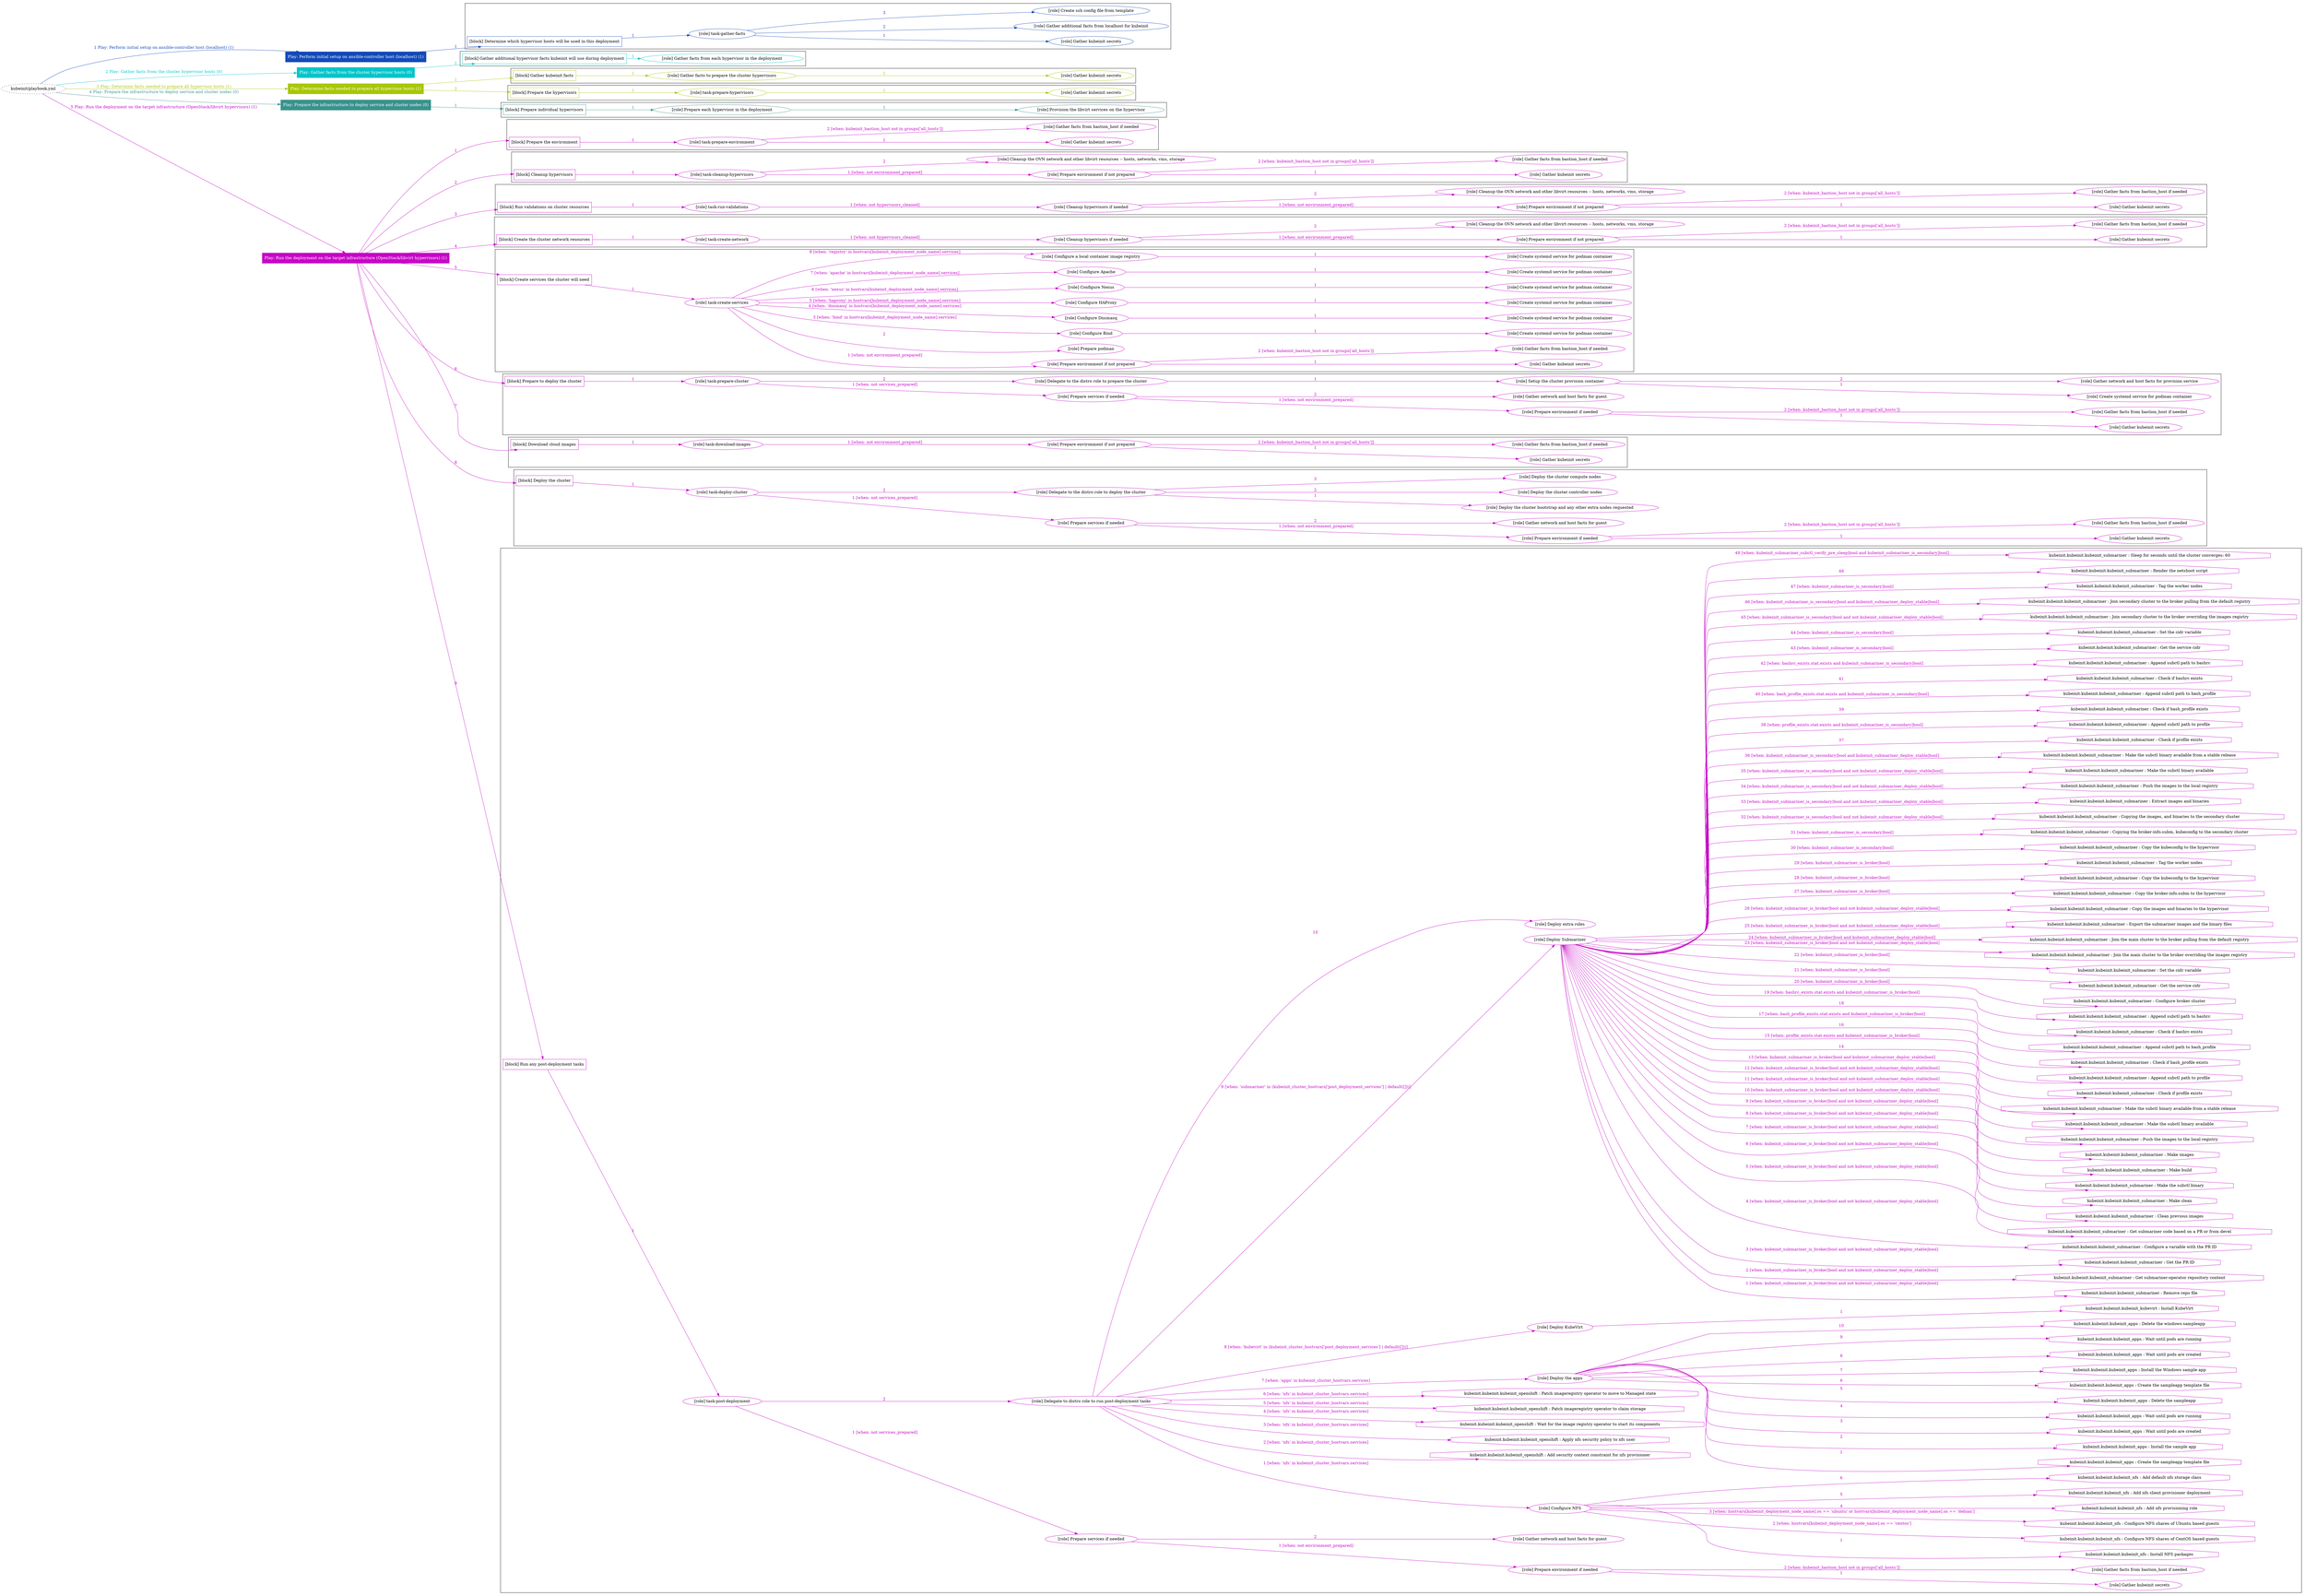 digraph {
	graph [concentrate=true ordering=in rankdir=LR ratio=fill]
	edge [esep=5 sep=10]
	"kubeinit/playbook.yml" [URL="/home/runner/work/kubeinit/kubeinit/kubeinit/playbook.yml" id=playbook_f9a707d2 style=dotted]
	"kubeinit/playbook.yml" -> play_7f3b5901 [label="1 Play: Perform initial setup on ansible-controller host (localhost) (1)" color="#134ab9" fontcolor="#134ab9" id=edge_play_7f3b5901 labeltooltip="1 Play: Perform initial setup on ansible-controller host (localhost) (1)" tooltip="1 Play: Perform initial setup on ansible-controller host (localhost) (1)"]
	subgraph "Play: Perform initial setup on ansible-controller host (localhost) (1)" {
		play_7f3b5901 [label="Play: Perform initial setup on ansible-controller host (localhost) (1)" URL="/home/runner/work/kubeinit/kubeinit/kubeinit/playbook.yml" color="#134ab9" fontcolor="#ffffff" id=play_7f3b5901 shape=box style=filled tooltip=localhost]
		play_7f3b5901 -> block_1a39163e [label=1 color="#134ab9" fontcolor="#134ab9" id=edge_block_1a39163e labeltooltip=1 tooltip=1]
		subgraph cluster_block_1a39163e {
			block_1a39163e [label="[block] Determine which hypervisor hosts will be used in this deployment" URL="/home/runner/work/kubeinit/kubeinit/kubeinit/playbook.yml" color="#134ab9" id=block_1a39163e labeltooltip="Determine which hypervisor hosts will be used in this deployment" shape=box tooltip="Determine which hypervisor hosts will be used in this deployment"]
			block_1a39163e -> role_862e9e17 [label="1 " color="#134ab9" fontcolor="#134ab9" id=edge_role_862e9e17 labeltooltip="1 " tooltip="1 "]
			subgraph "task-gather-facts" {
				role_862e9e17 [label="[role] task-gather-facts" URL="/home/runner/work/kubeinit/kubeinit/kubeinit/playbook.yml" color="#134ab9" id=role_862e9e17 tooltip="task-gather-facts"]
				role_862e9e17 -> role_4428167e [label="1 " color="#134ab9" fontcolor="#134ab9" id=edge_role_4428167e labeltooltip="1 " tooltip="1 "]
				subgraph "Gather kubeinit secrets" {
					role_4428167e [label="[role] Gather kubeinit secrets" URL="/home/runner/.ansible/collections/ansible_collections/kubeinit/kubeinit/roles/kubeinit_prepare/tasks/build_hypervisors_group.yml" color="#134ab9" id=role_4428167e tooltip="Gather kubeinit secrets"]
				}
				role_862e9e17 -> role_ce0e7961 [label="2 " color="#134ab9" fontcolor="#134ab9" id=edge_role_ce0e7961 labeltooltip="2 " tooltip="2 "]
				subgraph "Gather additional facts from localhost for kubeinit" {
					role_ce0e7961 [label="[role] Gather additional facts from localhost for kubeinit" URL="/home/runner/.ansible/collections/ansible_collections/kubeinit/kubeinit/roles/kubeinit_prepare/tasks/build_hypervisors_group.yml" color="#134ab9" id=role_ce0e7961 tooltip="Gather additional facts from localhost for kubeinit"]
				}
				role_862e9e17 -> role_ae18180f [label="3 " color="#134ab9" fontcolor="#134ab9" id=edge_role_ae18180f labeltooltip="3 " tooltip="3 "]
				subgraph "Create ssh config file from template" {
					role_ae18180f [label="[role] Create ssh config file from template" URL="/home/runner/.ansible/collections/ansible_collections/kubeinit/kubeinit/roles/kubeinit_prepare/tasks/build_hypervisors_group.yml" color="#134ab9" id=role_ae18180f tooltip="Create ssh config file from template"]
				}
			}
		}
	}
	"kubeinit/playbook.yml" -> play_7f47b510 [label="2 Play: Gather facts from the cluster hypervisor hosts (0)" color="#03c5c9" fontcolor="#03c5c9" id=edge_play_7f47b510 labeltooltip="2 Play: Gather facts from the cluster hypervisor hosts (0)" tooltip="2 Play: Gather facts from the cluster hypervisor hosts (0)"]
	subgraph "Play: Gather facts from the cluster hypervisor hosts (0)" {
		play_7f47b510 [label="Play: Gather facts from the cluster hypervisor hosts (0)" URL="/home/runner/work/kubeinit/kubeinit/kubeinit/playbook.yml" color="#03c5c9" fontcolor="#ffffff" id=play_7f47b510 shape=box style=filled tooltip="Play: Gather facts from the cluster hypervisor hosts (0)"]
		play_7f47b510 -> block_1898fbee [label=1 color="#03c5c9" fontcolor="#03c5c9" id=edge_block_1898fbee labeltooltip=1 tooltip=1]
		subgraph cluster_block_1898fbee {
			block_1898fbee [label="[block] Gather additional hypervisor facts kubeinit will use during deployment" URL="/home/runner/work/kubeinit/kubeinit/kubeinit/playbook.yml" color="#03c5c9" id=block_1898fbee labeltooltip="Gather additional hypervisor facts kubeinit will use during deployment" shape=box tooltip="Gather additional hypervisor facts kubeinit will use during deployment"]
			block_1898fbee -> role_3ee81287 [label="1 " color="#03c5c9" fontcolor="#03c5c9" id=edge_role_3ee81287 labeltooltip="1 " tooltip="1 "]
			subgraph "Gather facts from each hypervisor in the deployment" {
				role_3ee81287 [label="[role] Gather facts from each hypervisor in the deployment" URL="/home/runner/work/kubeinit/kubeinit/kubeinit/playbook.yml" color="#03c5c9" id=role_3ee81287 tooltip="Gather facts from each hypervisor in the deployment"]
			}
		}
	}
	"kubeinit/playbook.yml" -> play_bc62a41a [label="3 Play: Determine facts needed to prepare all hypervisor hosts (1)" color="#a9c606" fontcolor="#a9c606" id=edge_play_bc62a41a labeltooltip="3 Play: Determine facts needed to prepare all hypervisor hosts (1)" tooltip="3 Play: Determine facts needed to prepare all hypervisor hosts (1)"]
	subgraph "Play: Determine facts needed to prepare all hypervisor hosts (1)" {
		play_bc62a41a [label="Play: Determine facts needed to prepare all hypervisor hosts (1)" URL="/home/runner/work/kubeinit/kubeinit/kubeinit/playbook.yml" color="#a9c606" fontcolor="#ffffff" id=play_bc62a41a shape=box style=filled tooltip=localhost]
		play_bc62a41a -> block_565c24ef [label=1 color="#a9c606" fontcolor="#a9c606" id=edge_block_565c24ef labeltooltip=1 tooltip=1]
		subgraph cluster_block_565c24ef {
			block_565c24ef [label="[block] Gather kubeinit facts" URL="/home/runner/work/kubeinit/kubeinit/kubeinit/playbook.yml" color="#a9c606" id=block_565c24ef labeltooltip="Gather kubeinit facts" shape=box tooltip="Gather kubeinit facts"]
			block_565c24ef -> role_e312c988 [label="1 " color="#a9c606" fontcolor="#a9c606" id=edge_role_e312c988 labeltooltip="1 " tooltip="1 "]
			subgraph "Gather facts to prepare the cluster hypervisors" {
				role_e312c988 [label="[role] Gather facts to prepare the cluster hypervisors" URL="/home/runner/work/kubeinit/kubeinit/kubeinit/playbook.yml" color="#a9c606" id=role_e312c988 tooltip="Gather facts to prepare the cluster hypervisors"]
				role_e312c988 -> role_47817fa2 [label="1 " color="#a9c606" fontcolor="#a9c606" id=edge_role_47817fa2 labeltooltip="1 " tooltip="1 "]
				subgraph "Gather kubeinit secrets" {
					role_47817fa2 [label="[role] Gather kubeinit secrets" URL="/home/runner/.ansible/collections/ansible_collections/kubeinit/kubeinit/roles/kubeinit_prepare/tasks/gather_kubeinit_facts.yml" color="#a9c606" id=role_47817fa2 tooltip="Gather kubeinit secrets"]
				}
			}
		}
		play_bc62a41a -> block_ee4a94b2 [label=2 color="#a9c606" fontcolor="#a9c606" id=edge_block_ee4a94b2 labeltooltip=2 tooltip=2]
		subgraph cluster_block_ee4a94b2 {
			block_ee4a94b2 [label="[block] Prepare the hypervisors" URL="/home/runner/work/kubeinit/kubeinit/kubeinit/playbook.yml" color="#a9c606" id=block_ee4a94b2 labeltooltip="Prepare the hypervisors" shape=box tooltip="Prepare the hypervisors"]
			block_ee4a94b2 -> role_b94a42b4 [label="1 " color="#a9c606" fontcolor="#a9c606" id=edge_role_b94a42b4 labeltooltip="1 " tooltip="1 "]
			subgraph "task-prepare-hypervisors" {
				role_b94a42b4 [label="[role] task-prepare-hypervisors" URL="/home/runner/work/kubeinit/kubeinit/kubeinit/playbook.yml" color="#a9c606" id=role_b94a42b4 tooltip="task-prepare-hypervisors"]
				role_b94a42b4 -> role_96e5742f [label="1 " color="#a9c606" fontcolor="#a9c606" id=edge_role_96e5742f labeltooltip="1 " tooltip="1 "]
				subgraph "Gather kubeinit secrets" {
					role_96e5742f [label="[role] Gather kubeinit secrets" URL="/home/runner/.ansible/collections/ansible_collections/kubeinit/kubeinit/roles/kubeinit_prepare/tasks/gather_kubeinit_facts.yml" color="#a9c606" id=role_96e5742f tooltip="Gather kubeinit secrets"]
				}
			}
		}
	}
	"kubeinit/playbook.yml" -> play_58ebfbe7 [label="4 Play: Prepare the infrastructure to deploy service and cluster nodes (0)" color="#3a928c" fontcolor="#3a928c" id=edge_play_58ebfbe7 labeltooltip="4 Play: Prepare the infrastructure to deploy service and cluster nodes (0)" tooltip="4 Play: Prepare the infrastructure to deploy service and cluster nodes (0)"]
	subgraph "Play: Prepare the infrastructure to deploy service and cluster nodes (0)" {
		play_58ebfbe7 [label="Play: Prepare the infrastructure to deploy service and cluster nodes (0)" URL="/home/runner/work/kubeinit/kubeinit/kubeinit/playbook.yml" color="#3a928c" fontcolor="#ffffff" id=play_58ebfbe7 shape=box style=filled tooltip="Play: Prepare the infrastructure to deploy service and cluster nodes (0)"]
		play_58ebfbe7 -> block_db2d0e9a [label=1 color="#3a928c" fontcolor="#3a928c" id=edge_block_db2d0e9a labeltooltip=1 tooltip=1]
		subgraph cluster_block_db2d0e9a {
			block_db2d0e9a [label="[block] Prepare individual hypervisors" URL="/home/runner/work/kubeinit/kubeinit/kubeinit/playbook.yml" color="#3a928c" id=block_db2d0e9a labeltooltip="Prepare individual hypervisors" shape=box tooltip="Prepare individual hypervisors"]
			block_db2d0e9a -> role_ee4e8ad4 [label="1 " color="#3a928c" fontcolor="#3a928c" id=edge_role_ee4e8ad4 labeltooltip="1 " tooltip="1 "]
			subgraph "Prepare each hypervisor in the deployment" {
				role_ee4e8ad4 [label="[role] Prepare each hypervisor in the deployment" URL="/home/runner/work/kubeinit/kubeinit/kubeinit/playbook.yml" color="#3a928c" id=role_ee4e8ad4 tooltip="Prepare each hypervisor in the deployment"]
				role_ee4e8ad4 -> role_1b05ce12 [label="1 " color="#3a928c" fontcolor="#3a928c" id=edge_role_1b05ce12 labeltooltip="1 " tooltip="1 "]
				subgraph "Provision the libvirt services on the hypervisor" {
					role_1b05ce12 [label="[role] Provision the libvirt services on the hypervisor" URL="/home/runner/.ansible/collections/ansible_collections/kubeinit/kubeinit/roles/kubeinit_prepare/tasks/prepare_hypervisor.yml" color="#3a928c" id=role_1b05ce12 tooltip="Provision the libvirt services on the hypervisor"]
				}
			}
		}
	}
	"kubeinit/playbook.yml" -> play_363d40b2 [label="5 Play: Run the deployment on the target infrastructure (OpenStack/libvirt hypervisors) (1)" color="#c606c6" fontcolor="#c606c6" id=edge_play_363d40b2 labeltooltip="5 Play: Run the deployment on the target infrastructure (OpenStack/libvirt hypervisors) (1)" tooltip="5 Play: Run the deployment on the target infrastructure (OpenStack/libvirt hypervisors) (1)"]
	subgraph "Play: Run the deployment on the target infrastructure (OpenStack/libvirt hypervisors) (1)" {
		play_363d40b2 [label="Play: Run the deployment on the target infrastructure (OpenStack/libvirt hypervisors) (1)" URL="/home/runner/work/kubeinit/kubeinit/kubeinit/playbook.yml" color="#c606c6" fontcolor="#ffffff" id=play_363d40b2 shape=box style=filled tooltip=localhost]
		play_363d40b2 -> block_ffff7c94 [label=1 color="#c606c6" fontcolor="#c606c6" id=edge_block_ffff7c94 labeltooltip=1 tooltip=1]
		subgraph cluster_block_ffff7c94 {
			block_ffff7c94 [label="[block] Prepare the environment" URL="/home/runner/work/kubeinit/kubeinit/kubeinit/playbook.yml" color="#c606c6" id=block_ffff7c94 labeltooltip="Prepare the environment" shape=box tooltip="Prepare the environment"]
			block_ffff7c94 -> role_bc0a08fc [label="1 " color="#c606c6" fontcolor="#c606c6" id=edge_role_bc0a08fc labeltooltip="1 " tooltip="1 "]
			subgraph "task-prepare-environment" {
				role_bc0a08fc [label="[role] task-prepare-environment" URL="/home/runner/work/kubeinit/kubeinit/kubeinit/playbook.yml" color="#c606c6" id=role_bc0a08fc tooltip="task-prepare-environment"]
				role_bc0a08fc -> role_bc70ff5c [label="1 " color="#c606c6" fontcolor="#c606c6" id=edge_role_bc70ff5c labeltooltip="1 " tooltip="1 "]
				subgraph "Gather kubeinit secrets" {
					role_bc70ff5c [label="[role] Gather kubeinit secrets" URL="/home/runner/.ansible/collections/ansible_collections/kubeinit/kubeinit/roles/kubeinit_prepare/tasks/gather_kubeinit_facts.yml" color="#c606c6" id=role_bc70ff5c tooltip="Gather kubeinit secrets"]
				}
				role_bc0a08fc -> role_f7c6dd0b [label="2 [when: kubeinit_bastion_host not in groups['all_hosts']]" color="#c606c6" fontcolor="#c606c6" id=edge_role_f7c6dd0b labeltooltip="2 [when: kubeinit_bastion_host not in groups['all_hosts']]" tooltip="2 [when: kubeinit_bastion_host not in groups['all_hosts']]"]
				subgraph "Gather facts from bastion_host if needed" {
					role_f7c6dd0b [label="[role] Gather facts from bastion_host if needed" URL="/home/runner/.ansible/collections/ansible_collections/kubeinit/kubeinit/roles/kubeinit_prepare/tasks/main.yml" color="#c606c6" id=role_f7c6dd0b tooltip="Gather facts from bastion_host if needed"]
				}
			}
		}
		play_363d40b2 -> block_18f6eff9 [label=2 color="#c606c6" fontcolor="#c606c6" id=edge_block_18f6eff9 labeltooltip=2 tooltip=2]
		subgraph cluster_block_18f6eff9 {
			block_18f6eff9 [label="[block] Cleanup hypervisors" URL="/home/runner/work/kubeinit/kubeinit/kubeinit/playbook.yml" color="#c606c6" id=block_18f6eff9 labeltooltip="Cleanup hypervisors" shape=box tooltip="Cleanup hypervisors"]
			block_18f6eff9 -> role_134114a5 [label="1 " color="#c606c6" fontcolor="#c606c6" id=edge_role_134114a5 labeltooltip="1 " tooltip="1 "]
			subgraph "task-cleanup-hypervisors" {
				role_134114a5 [label="[role] task-cleanup-hypervisors" URL="/home/runner/work/kubeinit/kubeinit/kubeinit/playbook.yml" color="#c606c6" id=role_134114a5 tooltip="task-cleanup-hypervisors"]
				role_134114a5 -> role_1e2432ca [label="1 [when: not environment_prepared]" color="#c606c6" fontcolor="#c606c6" id=edge_role_1e2432ca labeltooltip="1 [when: not environment_prepared]" tooltip="1 [when: not environment_prepared]"]
				subgraph "Prepare environment if not prepared" {
					role_1e2432ca [label="[role] Prepare environment if not prepared" URL="/home/runner/.ansible/collections/ansible_collections/kubeinit/kubeinit/roles/kubeinit_libvirt/tasks/cleanup_hypervisors.yml" color="#c606c6" id=role_1e2432ca tooltip="Prepare environment if not prepared"]
					role_1e2432ca -> role_aa7cd5fa [label="1 " color="#c606c6" fontcolor="#c606c6" id=edge_role_aa7cd5fa labeltooltip="1 " tooltip="1 "]
					subgraph "Gather kubeinit secrets" {
						role_aa7cd5fa [label="[role] Gather kubeinit secrets" URL="/home/runner/.ansible/collections/ansible_collections/kubeinit/kubeinit/roles/kubeinit_prepare/tasks/gather_kubeinit_facts.yml" color="#c606c6" id=role_aa7cd5fa tooltip="Gather kubeinit secrets"]
					}
					role_1e2432ca -> role_25c9383a [label="2 [when: kubeinit_bastion_host not in groups['all_hosts']]" color="#c606c6" fontcolor="#c606c6" id=edge_role_25c9383a labeltooltip="2 [when: kubeinit_bastion_host not in groups['all_hosts']]" tooltip="2 [when: kubeinit_bastion_host not in groups['all_hosts']]"]
					subgraph "Gather facts from bastion_host if needed" {
						role_25c9383a [label="[role] Gather facts from bastion_host if needed" URL="/home/runner/.ansible/collections/ansible_collections/kubeinit/kubeinit/roles/kubeinit_prepare/tasks/main.yml" color="#c606c6" id=role_25c9383a tooltip="Gather facts from bastion_host if needed"]
					}
				}
				role_134114a5 -> role_9ca657fd [label="2 " color="#c606c6" fontcolor="#c606c6" id=edge_role_9ca657fd labeltooltip="2 " tooltip="2 "]
				subgraph "Cleanup the OVN network and other libvirt resources -- hosts, networks, vms, storage" {
					role_9ca657fd [label="[role] Cleanup the OVN network and other libvirt resources -- hosts, networks, vms, storage" URL="/home/runner/.ansible/collections/ansible_collections/kubeinit/kubeinit/roles/kubeinit_libvirt/tasks/cleanup_hypervisors.yml" color="#c606c6" id=role_9ca657fd tooltip="Cleanup the OVN network and other libvirt resources -- hosts, networks, vms, storage"]
				}
			}
		}
		play_363d40b2 -> block_f7f645e2 [label=3 color="#c606c6" fontcolor="#c606c6" id=edge_block_f7f645e2 labeltooltip=3 tooltip=3]
		subgraph cluster_block_f7f645e2 {
			block_f7f645e2 [label="[block] Run validations on cluster resources" URL="/home/runner/work/kubeinit/kubeinit/kubeinit/playbook.yml" color="#c606c6" id=block_f7f645e2 labeltooltip="Run validations on cluster resources" shape=box tooltip="Run validations on cluster resources"]
			block_f7f645e2 -> role_c9c668dc [label="1 " color="#c606c6" fontcolor="#c606c6" id=edge_role_c9c668dc labeltooltip="1 " tooltip="1 "]
			subgraph "task-run-validations" {
				role_c9c668dc [label="[role] task-run-validations" URL="/home/runner/work/kubeinit/kubeinit/kubeinit/playbook.yml" color="#c606c6" id=role_c9c668dc tooltip="task-run-validations"]
				role_c9c668dc -> role_a78942ff [label="1 [when: not hypervisors_cleaned]" color="#c606c6" fontcolor="#c606c6" id=edge_role_a78942ff labeltooltip="1 [when: not hypervisors_cleaned]" tooltip="1 [when: not hypervisors_cleaned]"]
				subgraph "Cleanup hypervisors if needed" {
					role_a78942ff [label="[role] Cleanup hypervisors if needed" URL="/home/runner/.ansible/collections/ansible_collections/kubeinit/kubeinit/roles/kubeinit_validations/tasks/main.yml" color="#c606c6" id=role_a78942ff tooltip="Cleanup hypervisors if needed"]
					role_a78942ff -> role_188a0024 [label="1 [when: not environment_prepared]" color="#c606c6" fontcolor="#c606c6" id=edge_role_188a0024 labeltooltip="1 [when: not environment_prepared]" tooltip="1 [when: not environment_prepared]"]
					subgraph "Prepare environment if not prepared" {
						role_188a0024 [label="[role] Prepare environment if not prepared" URL="/home/runner/.ansible/collections/ansible_collections/kubeinit/kubeinit/roles/kubeinit_libvirt/tasks/cleanup_hypervisors.yml" color="#c606c6" id=role_188a0024 tooltip="Prepare environment if not prepared"]
						role_188a0024 -> role_f1027954 [label="1 " color="#c606c6" fontcolor="#c606c6" id=edge_role_f1027954 labeltooltip="1 " tooltip="1 "]
						subgraph "Gather kubeinit secrets" {
							role_f1027954 [label="[role] Gather kubeinit secrets" URL="/home/runner/.ansible/collections/ansible_collections/kubeinit/kubeinit/roles/kubeinit_prepare/tasks/gather_kubeinit_facts.yml" color="#c606c6" id=role_f1027954 tooltip="Gather kubeinit secrets"]
						}
						role_188a0024 -> role_f0c53487 [label="2 [when: kubeinit_bastion_host not in groups['all_hosts']]" color="#c606c6" fontcolor="#c606c6" id=edge_role_f0c53487 labeltooltip="2 [when: kubeinit_bastion_host not in groups['all_hosts']]" tooltip="2 [when: kubeinit_bastion_host not in groups['all_hosts']]"]
						subgraph "Gather facts from bastion_host if needed" {
							role_f0c53487 [label="[role] Gather facts from bastion_host if needed" URL="/home/runner/.ansible/collections/ansible_collections/kubeinit/kubeinit/roles/kubeinit_prepare/tasks/main.yml" color="#c606c6" id=role_f0c53487 tooltip="Gather facts from bastion_host if needed"]
						}
					}
					role_a78942ff -> role_14cd4234 [label="2 " color="#c606c6" fontcolor="#c606c6" id=edge_role_14cd4234 labeltooltip="2 " tooltip="2 "]
					subgraph "Cleanup the OVN network and other libvirt resources -- hosts, networks, vms, storage" {
						role_14cd4234 [label="[role] Cleanup the OVN network and other libvirt resources -- hosts, networks, vms, storage" URL="/home/runner/.ansible/collections/ansible_collections/kubeinit/kubeinit/roles/kubeinit_libvirt/tasks/cleanup_hypervisors.yml" color="#c606c6" id=role_14cd4234 tooltip="Cleanup the OVN network and other libvirt resources -- hosts, networks, vms, storage"]
					}
				}
			}
		}
		play_363d40b2 -> block_6f209d02 [label=4 color="#c606c6" fontcolor="#c606c6" id=edge_block_6f209d02 labeltooltip=4 tooltip=4]
		subgraph cluster_block_6f209d02 {
			block_6f209d02 [label="[block] Create the cluster network resources" URL="/home/runner/work/kubeinit/kubeinit/kubeinit/playbook.yml" color="#c606c6" id=block_6f209d02 labeltooltip="Create the cluster network resources" shape=box tooltip="Create the cluster network resources"]
			block_6f209d02 -> role_d4dd5cf1 [label="1 " color="#c606c6" fontcolor="#c606c6" id=edge_role_d4dd5cf1 labeltooltip="1 " tooltip="1 "]
			subgraph "task-create-network" {
				role_d4dd5cf1 [label="[role] task-create-network" URL="/home/runner/work/kubeinit/kubeinit/kubeinit/playbook.yml" color="#c606c6" id=role_d4dd5cf1 tooltip="task-create-network"]
				role_d4dd5cf1 -> role_7efadac1 [label="1 [when: not hypervisors_cleaned]" color="#c606c6" fontcolor="#c606c6" id=edge_role_7efadac1 labeltooltip="1 [when: not hypervisors_cleaned]" tooltip="1 [when: not hypervisors_cleaned]"]
				subgraph "Cleanup hypervisors if needed" {
					role_7efadac1 [label="[role] Cleanup hypervisors if needed" URL="/home/runner/.ansible/collections/ansible_collections/kubeinit/kubeinit/roles/kubeinit_libvirt/tasks/create_network.yml" color="#c606c6" id=role_7efadac1 tooltip="Cleanup hypervisors if needed"]
					role_7efadac1 -> role_3b154e43 [label="1 [when: not environment_prepared]" color="#c606c6" fontcolor="#c606c6" id=edge_role_3b154e43 labeltooltip="1 [when: not environment_prepared]" tooltip="1 [when: not environment_prepared]"]
					subgraph "Prepare environment if not prepared" {
						role_3b154e43 [label="[role] Prepare environment if not prepared" URL="/home/runner/.ansible/collections/ansible_collections/kubeinit/kubeinit/roles/kubeinit_libvirt/tasks/cleanup_hypervisors.yml" color="#c606c6" id=role_3b154e43 tooltip="Prepare environment if not prepared"]
						role_3b154e43 -> role_c31aa1a0 [label="1 " color="#c606c6" fontcolor="#c606c6" id=edge_role_c31aa1a0 labeltooltip="1 " tooltip="1 "]
						subgraph "Gather kubeinit secrets" {
							role_c31aa1a0 [label="[role] Gather kubeinit secrets" URL="/home/runner/.ansible/collections/ansible_collections/kubeinit/kubeinit/roles/kubeinit_prepare/tasks/gather_kubeinit_facts.yml" color="#c606c6" id=role_c31aa1a0 tooltip="Gather kubeinit secrets"]
						}
						role_3b154e43 -> role_f83f2b13 [label="2 [when: kubeinit_bastion_host not in groups['all_hosts']]" color="#c606c6" fontcolor="#c606c6" id=edge_role_f83f2b13 labeltooltip="2 [when: kubeinit_bastion_host not in groups['all_hosts']]" tooltip="2 [when: kubeinit_bastion_host not in groups['all_hosts']]"]
						subgraph "Gather facts from bastion_host if needed" {
							role_f83f2b13 [label="[role] Gather facts from bastion_host if needed" URL="/home/runner/.ansible/collections/ansible_collections/kubeinit/kubeinit/roles/kubeinit_prepare/tasks/main.yml" color="#c606c6" id=role_f83f2b13 tooltip="Gather facts from bastion_host if needed"]
						}
					}
					role_7efadac1 -> role_188fa8f6 [label="2 " color="#c606c6" fontcolor="#c606c6" id=edge_role_188fa8f6 labeltooltip="2 " tooltip="2 "]
					subgraph "Cleanup the OVN network and other libvirt resources -- hosts, networks, vms, storage" {
						role_188fa8f6 [label="[role] Cleanup the OVN network and other libvirt resources -- hosts, networks, vms, storage" URL="/home/runner/.ansible/collections/ansible_collections/kubeinit/kubeinit/roles/kubeinit_libvirt/tasks/cleanup_hypervisors.yml" color="#c606c6" id=role_188fa8f6 tooltip="Cleanup the OVN network and other libvirt resources -- hosts, networks, vms, storage"]
					}
				}
			}
		}
		play_363d40b2 -> block_e093dbeb [label=5 color="#c606c6" fontcolor="#c606c6" id=edge_block_e093dbeb labeltooltip=5 tooltip=5]
		subgraph cluster_block_e093dbeb {
			block_e093dbeb [label="[block] Create services the cluster will need" URL="/home/runner/work/kubeinit/kubeinit/kubeinit/playbook.yml" color="#c606c6" id=block_e093dbeb labeltooltip="Create services the cluster will need" shape=box tooltip="Create services the cluster will need"]
			block_e093dbeb -> role_b159a0d8 [label="1 " color="#c606c6" fontcolor="#c606c6" id=edge_role_b159a0d8 labeltooltip="1 " tooltip="1 "]
			subgraph "task-create-services" {
				role_b159a0d8 [label="[role] task-create-services" URL="/home/runner/work/kubeinit/kubeinit/kubeinit/playbook.yml" color="#c606c6" id=role_b159a0d8 tooltip="task-create-services"]
				role_b159a0d8 -> role_86f91412 [label="1 [when: not environment_prepared]" color="#c606c6" fontcolor="#c606c6" id=edge_role_86f91412 labeltooltip="1 [when: not environment_prepared]" tooltip="1 [when: not environment_prepared]"]
				subgraph "Prepare environment if not prepared" {
					role_86f91412 [label="[role] Prepare environment if not prepared" URL="/home/runner/.ansible/collections/ansible_collections/kubeinit/kubeinit/roles/kubeinit_services/tasks/main.yml" color="#c606c6" id=role_86f91412 tooltip="Prepare environment if not prepared"]
					role_86f91412 -> role_dd888f88 [label="1 " color="#c606c6" fontcolor="#c606c6" id=edge_role_dd888f88 labeltooltip="1 " tooltip="1 "]
					subgraph "Gather kubeinit secrets" {
						role_dd888f88 [label="[role] Gather kubeinit secrets" URL="/home/runner/.ansible/collections/ansible_collections/kubeinit/kubeinit/roles/kubeinit_prepare/tasks/gather_kubeinit_facts.yml" color="#c606c6" id=role_dd888f88 tooltip="Gather kubeinit secrets"]
					}
					role_86f91412 -> role_f2a5fe23 [label="2 [when: kubeinit_bastion_host not in groups['all_hosts']]" color="#c606c6" fontcolor="#c606c6" id=edge_role_f2a5fe23 labeltooltip="2 [when: kubeinit_bastion_host not in groups['all_hosts']]" tooltip="2 [when: kubeinit_bastion_host not in groups['all_hosts']]"]
					subgraph "Gather facts from bastion_host if needed" {
						role_f2a5fe23 [label="[role] Gather facts from bastion_host if needed" URL="/home/runner/.ansible/collections/ansible_collections/kubeinit/kubeinit/roles/kubeinit_prepare/tasks/main.yml" color="#c606c6" id=role_f2a5fe23 tooltip="Gather facts from bastion_host if needed"]
					}
				}
				role_b159a0d8 -> role_003ff5f9 [label="2 " color="#c606c6" fontcolor="#c606c6" id=edge_role_003ff5f9 labeltooltip="2 " tooltip="2 "]
				subgraph "Prepare podman" {
					role_003ff5f9 [label="[role] Prepare podman" URL="/home/runner/.ansible/collections/ansible_collections/kubeinit/kubeinit/roles/kubeinit_services/tasks/00_create_service_pod.yml" color="#c606c6" id=role_003ff5f9 tooltip="Prepare podman"]
				}
				role_b159a0d8 -> role_b7284d99 [label="3 [when: 'bind' in hostvars[kubeinit_deployment_node_name].services]" color="#c606c6" fontcolor="#c606c6" id=edge_role_b7284d99 labeltooltip="3 [when: 'bind' in hostvars[kubeinit_deployment_node_name].services]" tooltip="3 [when: 'bind' in hostvars[kubeinit_deployment_node_name].services]"]
				subgraph "Configure Bind" {
					role_b7284d99 [label="[role] Configure Bind" URL="/home/runner/.ansible/collections/ansible_collections/kubeinit/kubeinit/roles/kubeinit_services/tasks/start_services_containers.yml" color="#c606c6" id=role_b7284d99 tooltip="Configure Bind"]
					role_b7284d99 -> role_07fcdcdb [label="1 " color="#c606c6" fontcolor="#c606c6" id=edge_role_07fcdcdb labeltooltip="1 " tooltip="1 "]
					subgraph "Create systemd service for podman container" {
						role_07fcdcdb [label="[role] Create systemd service for podman container" URL="/home/runner/.ansible/collections/ansible_collections/kubeinit/kubeinit/roles/kubeinit_bind/tasks/main.yml" color="#c606c6" id=role_07fcdcdb tooltip="Create systemd service for podman container"]
					}
				}
				role_b159a0d8 -> role_6870fd20 [label="4 [when: 'dnsmasq' in hostvars[kubeinit_deployment_node_name].services]" color="#c606c6" fontcolor="#c606c6" id=edge_role_6870fd20 labeltooltip="4 [when: 'dnsmasq' in hostvars[kubeinit_deployment_node_name].services]" tooltip="4 [when: 'dnsmasq' in hostvars[kubeinit_deployment_node_name].services]"]
				subgraph "Configure Dnsmasq" {
					role_6870fd20 [label="[role] Configure Dnsmasq" URL="/home/runner/.ansible/collections/ansible_collections/kubeinit/kubeinit/roles/kubeinit_services/tasks/start_services_containers.yml" color="#c606c6" id=role_6870fd20 tooltip="Configure Dnsmasq"]
					role_6870fd20 -> role_d60052f3 [label="1 " color="#c606c6" fontcolor="#c606c6" id=edge_role_d60052f3 labeltooltip="1 " tooltip="1 "]
					subgraph "Create systemd service for podman container" {
						role_d60052f3 [label="[role] Create systemd service for podman container" URL="/home/runner/.ansible/collections/ansible_collections/kubeinit/kubeinit/roles/kubeinit_dnsmasq/tasks/main.yml" color="#c606c6" id=role_d60052f3 tooltip="Create systemd service for podman container"]
					}
				}
				role_b159a0d8 -> role_0f690962 [label="5 [when: 'haproxy' in hostvars[kubeinit_deployment_node_name].services]" color="#c606c6" fontcolor="#c606c6" id=edge_role_0f690962 labeltooltip="5 [when: 'haproxy' in hostvars[kubeinit_deployment_node_name].services]" tooltip="5 [when: 'haproxy' in hostvars[kubeinit_deployment_node_name].services]"]
				subgraph "Configure HAProxy" {
					role_0f690962 [label="[role] Configure HAProxy" URL="/home/runner/.ansible/collections/ansible_collections/kubeinit/kubeinit/roles/kubeinit_services/tasks/start_services_containers.yml" color="#c606c6" id=role_0f690962 tooltip="Configure HAProxy"]
					role_0f690962 -> role_422f75ac [label="1 " color="#c606c6" fontcolor="#c606c6" id=edge_role_422f75ac labeltooltip="1 " tooltip="1 "]
					subgraph "Create systemd service for podman container" {
						role_422f75ac [label="[role] Create systemd service for podman container" URL="/home/runner/.ansible/collections/ansible_collections/kubeinit/kubeinit/roles/kubeinit_haproxy/tasks/main.yml" color="#c606c6" id=role_422f75ac tooltip="Create systemd service for podman container"]
					}
				}
				role_b159a0d8 -> role_2ff15031 [label="6 [when: 'nexus' in hostvars[kubeinit_deployment_node_name].services]" color="#c606c6" fontcolor="#c606c6" id=edge_role_2ff15031 labeltooltip="6 [when: 'nexus' in hostvars[kubeinit_deployment_node_name].services]" tooltip="6 [when: 'nexus' in hostvars[kubeinit_deployment_node_name].services]"]
				subgraph "Configure Nexus" {
					role_2ff15031 [label="[role] Configure Nexus" URL="/home/runner/.ansible/collections/ansible_collections/kubeinit/kubeinit/roles/kubeinit_services/tasks/start_services_containers.yml" color="#c606c6" id=role_2ff15031 tooltip="Configure Nexus"]
					role_2ff15031 -> role_b230b328 [label="1 " color="#c606c6" fontcolor="#c606c6" id=edge_role_b230b328 labeltooltip="1 " tooltip="1 "]
					subgraph "Create systemd service for podman container" {
						role_b230b328 [label="[role] Create systemd service for podman container" URL="/home/runner/.ansible/collections/ansible_collections/kubeinit/kubeinit/roles/kubeinit_nexus/tasks/main.yml" color="#c606c6" id=role_b230b328 tooltip="Create systemd service for podman container"]
					}
				}
				role_b159a0d8 -> role_d7c5506a [label="7 [when: 'apache' in hostvars[kubeinit_deployment_node_name].services]" color="#c606c6" fontcolor="#c606c6" id=edge_role_d7c5506a labeltooltip="7 [when: 'apache' in hostvars[kubeinit_deployment_node_name].services]" tooltip="7 [when: 'apache' in hostvars[kubeinit_deployment_node_name].services]"]
				subgraph "Configure Apache" {
					role_d7c5506a [label="[role] Configure Apache" URL="/home/runner/.ansible/collections/ansible_collections/kubeinit/kubeinit/roles/kubeinit_services/tasks/start_services_containers.yml" color="#c606c6" id=role_d7c5506a tooltip="Configure Apache"]
					role_d7c5506a -> role_98c5b187 [label="1 " color="#c606c6" fontcolor="#c606c6" id=edge_role_98c5b187 labeltooltip="1 " tooltip="1 "]
					subgraph "Create systemd service for podman container" {
						role_98c5b187 [label="[role] Create systemd service for podman container" URL="/home/runner/.ansible/collections/ansible_collections/kubeinit/kubeinit/roles/kubeinit_apache/tasks/main.yml" color="#c606c6" id=role_98c5b187 tooltip="Create systemd service for podman container"]
					}
				}
				role_b159a0d8 -> role_a0c32d0f [label="8 [when: 'registry' in hostvars[kubeinit_deployment_node_name].services]" color="#c606c6" fontcolor="#c606c6" id=edge_role_a0c32d0f labeltooltip="8 [when: 'registry' in hostvars[kubeinit_deployment_node_name].services]" tooltip="8 [when: 'registry' in hostvars[kubeinit_deployment_node_name].services]"]
				subgraph "Configure a local container image registry" {
					role_a0c32d0f [label="[role] Configure a local container image registry" URL="/home/runner/.ansible/collections/ansible_collections/kubeinit/kubeinit/roles/kubeinit_services/tasks/start_services_containers.yml" color="#c606c6" id=role_a0c32d0f tooltip="Configure a local container image registry"]
					role_a0c32d0f -> role_9e89dd24 [label="1 " color="#c606c6" fontcolor="#c606c6" id=edge_role_9e89dd24 labeltooltip="1 " tooltip="1 "]
					subgraph "Create systemd service for podman container" {
						role_9e89dd24 [label="[role] Create systemd service for podman container" URL="/home/runner/.ansible/collections/ansible_collections/kubeinit/kubeinit/roles/kubeinit_registry/tasks/main.yml" color="#c606c6" id=role_9e89dd24 tooltip="Create systemd service for podman container"]
					}
				}
			}
		}
		play_363d40b2 -> block_002728cd [label=6 color="#c606c6" fontcolor="#c606c6" id=edge_block_002728cd labeltooltip=6 tooltip=6]
		subgraph cluster_block_002728cd {
			block_002728cd [label="[block] Prepare to deploy the cluster" URL="/home/runner/work/kubeinit/kubeinit/kubeinit/playbook.yml" color="#c606c6" id=block_002728cd labeltooltip="Prepare to deploy the cluster" shape=box tooltip="Prepare to deploy the cluster"]
			block_002728cd -> role_c948948f [label="1 " color="#c606c6" fontcolor="#c606c6" id=edge_role_c948948f labeltooltip="1 " tooltip="1 "]
			subgraph "task-prepare-cluster" {
				role_c948948f [label="[role] task-prepare-cluster" URL="/home/runner/work/kubeinit/kubeinit/kubeinit/playbook.yml" color="#c606c6" id=role_c948948f tooltip="task-prepare-cluster"]
				role_c948948f -> role_3ec25a11 [label="1 [when: not services_prepared]" color="#c606c6" fontcolor="#c606c6" id=edge_role_3ec25a11 labeltooltip="1 [when: not services_prepared]" tooltip="1 [when: not services_prepared]"]
				subgraph "Prepare services if needed" {
					role_3ec25a11 [label="[role] Prepare services if needed" URL="/home/runner/.ansible/collections/ansible_collections/kubeinit/kubeinit/roles/kubeinit_prepare/tasks/prepare_cluster.yml" color="#c606c6" id=role_3ec25a11 tooltip="Prepare services if needed"]
					role_3ec25a11 -> role_0202cbf0 [label="1 [when: not environment_prepared]" color="#c606c6" fontcolor="#c606c6" id=edge_role_0202cbf0 labeltooltip="1 [when: not environment_prepared]" tooltip="1 [when: not environment_prepared]"]
					subgraph "Prepare environment if needed" {
						role_0202cbf0 [label="[role] Prepare environment if needed" URL="/home/runner/.ansible/collections/ansible_collections/kubeinit/kubeinit/roles/kubeinit_services/tasks/prepare_services.yml" color="#c606c6" id=role_0202cbf0 tooltip="Prepare environment if needed"]
						role_0202cbf0 -> role_c11a8b2e [label="1 " color="#c606c6" fontcolor="#c606c6" id=edge_role_c11a8b2e labeltooltip="1 " tooltip="1 "]
						subgraph "Gather kubeinit secrets" {
							role_c11a8b2e [label="[role] Gather kubeinit secrets" URL="/home/runner/.ansible/collections/ansible_collections/kubeinit/kubeinit/roles/kubeinit_prepare/tasks/gather_kubeinit_facts.yml" color="#c606c6" id=role_c11a8b2e tooltip="Gather kubeinit secrets"]
						}
						role_0202cbf0 -> role_935be6c2 [label="2 [when: kubeinit_bastion_host not in groups['all_hosts']]" color="#c606c6" fontcolor="#c606c6" id=edge_role_935be6c2 labeltooltip="2 [when: kubeinit_bastion_host not in groups['all_hosts']]" tooltip="2 [when: kubeinit_bastion_host not in groups['all_hosts']]"]
						subgraph "Gather facts from bastion_host if needed" {
							role_935be6c2 [label="[role] Gather facts from bastion_host if needed" URL="/home/runner/.ansible/collections/ansible_collections/kubeinit/kubeinit/roles/kubeinit_prepare/tasks/main.yml" color="#c606c6" id=role_935be6c2 tooltip="Gather facts from bastion_host if needed"]
						}
					}
					role_3ec25a11 -> role_ce3bb128 [label="2 " color="#c606c6" fontcolor="#c606c6" id=edge_role_ce3bb128 labeltooltip="2 " tooltip="2 "]
					subgraph "Gather network and host facts for guest" {
						role_ce3bb128 [label="[role] Gather network and host facts for guest" URL="/home/runner/.ansible/collections/ansible_collections/kubeinit/kubeinit/roles/kubeinit_services/tasks/prepare_services.yml" color="#c606c6" id=role_ce3bb128 tooltip="Gather network and host facts for guest"]
					}
				}
				role_c948948f -> role_b2df64c2 [label="2 " color="#c606c6" fontcolor="#c606c6" id=edge_role_b2df64c2 labeltooltip="2 " tooltip="2 "]
				subgraph "Delegate to the distro role to prepare the cluster" {
					role_b2df64c2 [label="[role] Delegate to the distro role to prepare the cluster" URL="/home/runner/.ansible/collections/ansible_collections/kubeinit/kubeinit/roles/kubeinit_prepare/tasks/prepare_cluster.yml" color="#c606c6" id=role_b2df64c2 tooltip="Delegate to the distro role to prepare the cluster"]
					role_b2df64c2 -> role_41b72bec [label="1 " color="#c606c6" fontcolor="#c606c6" id=edge_role_41b72bec labeltooltip="1 " tooltip="1 "]
					subgraph "Setup the cluster provision container" {
						role_41b72bec [label="[role] Setup the cluster provision container" URL="/home/runner/.ansible/collections/ansible_collections/kubeinit/kubeinit/roles/kubeinit_openshift/tasks/prepare_cluster.yml" color="#c606c6" id=role_41b72bec tooltip="Setup the cluster provision container"]
						role_41b72bec -> role_6067aae4 [label="1 " color="#c606c6" fontcolor="#c606c6" id=edge_role_6067aae4 labeltooltip="1 " tooltip="1 "]
						subgraph "Create systemd service for podman container" {
							role_6067aae4 [label="[role] Create systemd service for podman container" URL="/home/runner/.ansible/collections/ansible_collections/kubeinit/kubeinit/roles/kubeinit_services/tasks/create_provision_container.yml" color="#c606c6" id=role_6067aae4 tooltip="Create systemd service for podman container"]
						}
						role_41b72bec -> role_6df4d388 [label="2 " color="#c606c6" fontcolor="#c606c6" id=edge_role_6df4d388 labeltooltip="2 " tooltip="2 "]
						subgraph "Gather network and host facts for provision service" {
							role_6df4d388 [label="[role] Gather network and host facts for provision service" URL="/home/runner/.ansible/collections/ansible_collections/kubeinit/kubeinit/roles/kubeinit_services/tasks/create_provision_container.yml" color="#c606c6" id=role_6df4d388 tooltip="Gather network and host facts for provision service"]
						}
					}
				}
			}
		}
		play_363d40b2 -> block_fbaa0d94 [label=7 color="#c606c6" fontcolor="#c606c6" id=edge_block_fbaa0d94 labeltooltip=7 tooltip=7]
		subgraph cluster_block_fbaa0d94 {
			block_fbaa0d94 [label="[block] Download cloud images" URL="/home/runner/work/kubeinit/kubeinit/kubeinit/playbook.yml" color="#c606c6" id=block_fbaa0d94 labeltooltip="Download cloud images" shape=box tooltip="Download cloud images"]
			block_fbaa0d94 -> role_98bafb28 [label="1 " color="#c606c6" fontcolor="#c606c6" id=edge_role_98bafb28 labeltooltip="1 " tooltip="1 "]
			subgraph "task-download-images" {
				role_98bafb28 [label="[role] task-download-images" URL="/home/runner/work/kubeinit/kubeinit/kubeinit/playbook.yml" color="#c606c6" id=role_98bafb28 tooltip="task-download-images"]
				role_98bafb28 -> role_2fbdce26 [label="1 [when: not environment_prepared]" color="#c606c6" fontcolor="#c606c6" id=edge_role_2fbdce26 labeltooltip="1 [when: not environment_prepared]" tooltip="1 [when: not environment_prepared]"]
				subgraph "Prepare environment if not prepared" {
					role_2fbdce26 [label="[role] Prepare environment if not prepared" URL="/home/runner/.ansible/collections/ansible_collections/kubeinit/kubeinit/roles/kubeinit_libvirt/tasks/download_cloud_images.yml" color="#c606c6" id=role_2fbdce26 tooltip="Prepare environment if not prepared"]
					role_2fbdce26 -> role_e8b3a122 [label="1 " color="#c606c6" fontcolor="#c606c6" id=edge_role_e8b3a122 labeltooltip="1 " tooltip="1 "]
					subgraph "Gather kubeinit secrets" {
						role_e8b3a122 [label="[role] Gather kubeinit secrets" URL="/home/runner/.ansible/collections/ansible_collections/kubeinit/kubeinit/roles/kubeinit_prepare/tasks/gather_kubeinit_facts.yml" color="#c606c6" id=role_e8b3a122 tooltip="Gather kubeinit secrets"]
					}
					role_2fbdce26 -> role_e9c06b0b [label="2 [when: kubeinit_bastion_host not in groups['all_hosts']]" color="#c606c6" fontcolor="#c606c6" id=edge_role_e9c06b0b labeltooltip="2 [when: kubeinit_bastion_host not in groups['all_hosts']]" tooltip="2 [when: kubeinit_bastion_host not in groups['all_hosts']]"]
					subgraph "Gather facts from bastion_host if needed" {
						role_e9c06b0b [label="[role] Gather facts from bastion_host if needed" URL="/home/runner/.ansible/collections/ansible_collections/kubeinit/kubeinit/roles/kubeinit_prepare/tasks/main.yml" color="#c606c6" id=role_e9c06b0b tooltip="Gather facts from bastion_host if needed"]
					}
				}
			}
		}
		play_363d40b2 -> block_7c23319c [label=8 color="#c606c6" fontcolor="#c606c6" id=edge_block_7c23319c labeltooltip=8 tooltip=8]
		subgraph cluster_block_7c23319c {
			block_7c23319c [label="[block] Deploy the cluster" URL="/home/runner/work/kubeinit/kubeinit/kubeinit/playbook.yml" color="#c606c6" id=block_7c23319c labeltooltip="Deploy the cluster" shape=box tooltip="Deploy the cluster"]
			block_7c23319c -> role_036e35c7 [label="1 " color="#c606c6" fontcolor="#c606c6" id=edge_role_036e35c7 labeltooltip="1 " tooltip="1 "]
			subgraph "task-deploy-cluster" {
				role_036e35c7 [label="[role] task-deploy-cluster" URL="/home/runner/work/kubeinit/kubeinit/kubeinit/playbook.yml" color="#c606c6" id=role_036e35c7 tooltip="task-deploy-cluster"]
				role_036e35c7 -> role_dada4392 [label="1 [when: not services_prepared]" color="#c606c6" fontcolor="#c606c6" id=edge_role_dada4392 labeltooltip="1 [when: not services_prepared]" tooltip="1 [when: not services_prepared]"]
				subgraph "Prepare services if needed" {
					role_dada4392 [label="[role] Prepare services if needed" URL="/home/runner/.ansible/collections/ansible_collections/kubeinit/kubeinit/roles/kubeinit_prepare/tasks/deploy_cluster.yml" color="#c606c6" id=role_dada4392 tooltip="Prepare services if needed"]
					role_dada4392 -> role_174bd226 [label="1 [when: not environment_prepared]" color="#c606c6" fontcolor="#c606c6" id=edge_role_174bd226 labeltooltip="1 [when: not environment_prepared]" tooltip="1 [when: not environment_prepared]"]
					subgraph "Prepare environment if needed" {
						role_174bd226 [label="[role] Prepare environment if needed" URL="/home/runner/.ansible/collections/ansible_collections/kubeinit/kubeinit/roles/kubeinit_services/tasks/prepare_services.yml" color="#c606c6" id=role_174bd226 tooltip="Prepare environment if needed"]
						role_174bd226 -> role_978645a3 [label="1 " color="#c606c6" fontcolor="#c606c6" id=edge_role_978645a3 labeltooltip="1 " tooltip="1 "]
						subgraph "Gather kubeinit secrets" {
							role_978645a3 [label="[role] Gather kubeinit secrets" URL="/home/runner/.ansible/collections/ansible_collections/kubeinit/kubeinit/roles/kubeinit_prepare/tasks/gather_kubeinit_facts.yml" color="#c606c6" id=role_978645a3 tooltip="Gather kubeinit secrets"]
						}
						role_174bd226 -> role_d5ea77e1 [label="2 [when: kubeinit_bastion_host not in groups['all_hosts']]" color="#c606c6" fontcolor="#c606c6" id=edge_role_d5ea77e1 labeltooltip="2 [when: kubeinit_bastion_host not in groups['all_hosts']]" tooltip="2 [when: kubeinit_bastion_host not in groups['all_hosts']]"]
						subgraph "Gather facts from bastion_host if needed" {
							role_d5ea77e1 [label="[role] Gather facts from bastion_host if needed" URL="/home/runner/.ansible/collections/ansible_collections/kubeinit/kubeinit/roles/kubeinit_prepare/tasks/main.yml" color="#c606c6" id=role_d5ea77e1 tooltip="Gather facts from bastion_host if needed"]
						}
					}
					role_dada4392 -> role_d6b14858 [label="2 " color="#c606c6" fontcolor="#c606c6" id=edge_role_d6b14858 labeltooltip="2 " tooltip="2 "]
					subgraph "Gather network and host facts for guest" {
						role_d6b14858 [label="[role] Gather network and host facts for guest" URL="/home/runner/.ansible/collections/ansible_collections/kubeinit/kubeinit/roles/kubeinit_services/tasks/prepare_services.yml" color="#c606c6" id=role_d6b14858 tooltip="Gather network and host facts for guest"]
					}
				}
				role_036e35c7 -> role_2294c337 [label="2 " color="#c606c6" fontcolor="#c606c6" id=edge_role_2294c337 labeltooltip="2 " tooltip="2 "]
				subgraph "Delegate to the distro role to deploy the cluster" {
					role_2294c337 [label="[role] Delegate to the distro role to deploy the cluster" URL="/home/runner/.ansible/collections/ansible_collections/kubeinit/kubeinit/roles/kubeinit_prepare/tasks/deploy_cluster.yml" color="#c606c6" id=role_2294c337 tooltip="Delegate to the distro role to deploy the cluster"]
					role_2294c337 -> role_f2307463 [label="1 " color="#c606c6" fontcolor="#c606c6" id=edge_role_f2307463 labeltooltip="1 " tooltip="1 "]
					subgraph "Deploy the cluster bootstrap and any other extra nodes requested" {
						role_f2307463 [label="[role] Deploy the cluster bootstrap and any other extra nodes requested" URL="/home/runner/.ansible/collections/ansible_collections/kubeinit/kubeinit/roles/kubeinit_openshift/tasks/main.yml" color="#c606c6" id=role_f2307463 tooltip="Deploy the cluster bootstrap and any other extra nodes requested"]
					}
					role_2294c337 -> role_3adc4517 [label="2 " color="#c606c6" fontcolor="#c606c6" id=edge_role_3adc4517 labeltooltip="2 " tooltip="2 "]
					subgraph "Deploy the cluster controller nodes" {
						role_3adc4517 [label="[role] Deploy the cluster controller nodes" URL="/home/runner/.ansible/collections/ansible_collections/kubeinit/kubeinit/roles/kubeinit_openshift/tasks/main.yml" color="#c606c6" id=role_3adc4517 tooltip="Deploy the cluster controller nodes"]
					}
					role_2294c337 -> role_37f1dd60 [label="3 " color="#c606c6" fontcolor="#c606c6" id=edge_role_37f1dd60 labeltooltip="3 " tooltip="3 "]
					subgraph "Deploy the cluster compute nodes" {
						role_37f1dd60 [label="[role] Deploy the cluster compute nodes" URL="/home/runner/.ansible/collections/ansible_collections/kubeinit/kubeinit/roles/kubeinit_openshift/tasks/main.yml" color="#c606c6" id=role_37f1dd60 tooltip="Deploy the cluster compute nodes"]
					}
				}
			}
		}
		play_363d40b2 -> block_66409e94 [label=9 color="#c606c6" fontcolor="#c606c6" id=edge_block_66409e94 labeltooltip=9 tooltip=9]
		subgraph cluster_block_66409e94 {
			block_66409e94 [label="[block] Run any post-deployment tasks" URL="/home/runner/work/kubeinit/kubeinit/kubeinit/playbook.yml" color="#c606c6" id=block_66409e94 labeltooltip="Run any post-deployment tasks" shape=box tooltip="Run any post-deployment tasks"]
			block_66409e94 -> role_0cd30fa2 [label="1 " color="#c606c6" fontcolor="#c606c6" id=edge_role_0cd30fa2 labeltooltip="1 " tooltip="1 "]
			subgraph "task-post-deployment" {
				role_0cd30fa2 [label="[role] task-post-deployment" URL="/home/runner/work/kubeinit/kubeinit/kubeinit/playbook.yml" color="#c606c6" id=role_0cd30fa2 tooltip="task-post-deployment"]
				role_0cd30fa2 -> role_fc905c49 [label="1 [when: not services_prepared]" color="#c606c6" fontcolor="#c606c6" id=edge_role_fc905c49 labeltooltip="1 [when: not services_prepared]" tooltip="1 [when: not services_prepared]"]
				subgraph "Prepare services if needed" {
					role_fc905c49 [label="[role] Prepare services if needed" URL="/home/runner/.ansible/collections/ansible_collections/kubeinit/kubeinit/roles/kubeinit_prepare/tasks/post_deployment.yml" color="#c606c6" id=role_fc905c49 tooltip="Prepare services if needed"]
					role_fc905c49 -> role_01b37d6d [label="1 [when: not environment_prepared]" color="#c606c6" fontcolor="#c606c6" id=edge_role_01b37d6d labeltooltip="1 [when: not environment_prepared]" tooltip="1 [when: not environment_prepared]"]
					subgraph "Prepare environment if needed" {
						role_01b37d6d [label="[role] Prepare environment if needed" URL="/home/runner/.ansible/collections/ansible_collections/kubeinit/kubeinit/roles/kubeinit_services/tasks/prepare_services.yml" color="#c606c6" id=role_01b37d6d tooltip="Prepare environment if needed"]
						role_01b37d6d -> role_14425f61 [label="1 " color="#c606c6" fontcolor="#c606c6" id=edge_role_14425f61 labeltooltip="1 " tooltip="1 "]
						subgraph "Gather kubeinit secrets" {
							role_14425f61 [label="[role] Gather kubeinit secrets" URL="/home/runner/.ansible/collections/ansible_collections/kubeinit/kubeinit/roles/kubeinit_prepare/tasks/gather_kubeinit_facts.yml" color="#c606c6" id=role_14425f61 tooltip="Gather kubeinit secrets"]
						}
						role_01b37d6d -> role_c11655b0 [label="2 [when: kubeinit_bastion_host not in groups['all_hosts']]" color="#c606c6" fontcolor="#c606c6" id=edge_role_c11655b0 labeltooltip="2 [when: kubeinit_bastion_host not in groups['all_hosts']]" tooltip="2 [when: kubeinit_bastion_host not in groups['all_hosts']]"]
						subgraph "Gather facts from bastion_host if needed" {
							role_c11655b0 [label="[role] Gather facts from bastion_host if needed" URL="/home/runner/.ansible/collections/ansible_collections/kubeinit/kubeinit/roles/kubeinit_prepare/tasks/main.yml" color="#c606c6" id=role_c11655b0 tooltip="Gather facts from bastion_host if needed"]
						}
					}
					role_fc905c49 -> role_324e809f [label="2 " color="#c606c6" fontcolor="#c606c6" id=edge_role_324e809f labeltooltip="2 " tooltip="2 "]
					subgraph "Gather network and host facts for guest" {
						role_324e809f [label="[role] Gather network and host facts for guest" URL="/home/runner/.ansible/collections/ansible_collections/kubeinit/kubeinit/roles/kubeinit_services/tasks/prepare_services.yml" color="#c606c6" id=role_324e809f tooltip="Gather network and host facts for guest"]
					}
				}
				role_0cd30fa2 -> role_06780fa6 [label="2 " color="#c606c6" fontcolor="#c606c6" id=edge_role_06780fa6 labeltooltip="2 " tooltip="2 "]
				subgraph "Delegate to distro role to run post-deployment tasks" {
					role_06780fa6 [label="[role] Delegate to distro role to run post-deployment tasks" URL="/home/runner/.ansible/collections/ansible_collections/kubeinit/kubeinit/roles/kubeinit_prepare/tasks/post_deployment.yml" color="#c606c6" id=role_06780fa6 tooltip="Delegate to distro role to run post-deployment tasks"]
					role_06780fa6 -> role_d5aa88af [label="1 [when: 'nfs' in kubeinit_cluster_hostvars.services]" color="#c606c6" fontcolor="#c606c6" id=edge_role_d5aa88af labeltooltip="1 [when: 'nfs' in kubeinit_cluster_hostvars.services]" tooltip="1 [when: 'nfs' in kubeinit_cluster_hostvars.services]"]
					subgraph "Configure NFS" {
						role_d5aa88af [label="[role] Configure NFS" URL="/home/runner/.ansible/collections/ansible_collections/kubeinit/kubeinit/roles/kubeinit_openshift/tasks/post_deployment_tasks.yml" color="#c606c6" id=role_d5aa88af tooltip="Configure NFS"]
						task_6c881be0 [label="kubeinit.kubeinit.kubeinit_nfs : Install NFS packages" URL="/home/runner/.ansible/collections/ansible_collections/kubeinit/kubeinit/roles/kubeinit_nfs/tasks/main.yml" color="#c606c6" id=task_6c881be0 shape=octagon tooltip="kubeinit.kubeinit.kubeinit_nfs : Install NFS packages"]
						role_d5aa88af -> task_6c881be0 [label="1 " color="#c606c6" fontcolor="#c606c6" id=edge_task_6c881be0 labeltooltip="1 " tooltip="1 "]
						task_917354ec [label="kubeinit.kubeinit.kubeinit_nfs : Configure NFS shares of CentOS based guests" URL="/home/runner/.ansible/collections/ansible_collections/kubeinit/kubeinit/roles/kubeinit_nfs/tasks/main.yml" color="#c606c6" id=task_917354ec shape=octagon tooltip="kubeinit.kubeinit.kubeinit_nfs : Configure NFS shares of CentOS based guests"]
						role_d5aa88af -> task_917354ec [label="2 [when: hostvars[kubeinit_deployment_node_name].os == 'centos']" color="#c606c6" fontcolor="#c606c6" id=edge_task_917354ec labeltooltip="2 [when: hostvars[kubeinit_deployment_node_name].os == 'centos']" tooltip="2 [when: hostvars[kubeinit_deployment_node_name].os == 'centos']"]
						task_b04480e1 [label="kubeinit.kubeinit.kubeinit_nfs : Configure NFS shares of Ubuntu based guests" URL="/home/runner/.ansible/collections/ansible_collections/kubeinit/kubeinit/roles/kubeinit_nfs/tasks/main.yml" color="#c606c6" id=task_b04480e1 shape=octagon tooltip="kubeinit.kubeinit.kubeinit_nfs : Configure NFS shares of Ubuntu based guests"]
						role_d5aa88af -> task_b04480e1 [label="3 [when: hostvars[kubeinit_deployment_node_name].os == 'ubuntu' or hostvars[kubeinit_deployment_node_name].os == 'debian']" color="#c606c6" fontcolor="#c606c6" id=edge_task_b04480e1 labeltooltip="3 [when: hostvars[kubeinit_deployment_node_name].os == 'ubuntu' or hostvars[kubeinit_deployment_node_name].os == 'debian']" tooltip="3 [when: hostvars[kubeinit_deployment_node_name].os == 'ubuntu' or hostvars[kubeinit_deployment_node_name].os == 'debian']"]
						task_e7cde0c0 [label="kubeinit.kubeinit.kubeinit_nfs : Add nfs provisioning role" URL="/home/runner/.ansible/collections/ansible_collections/kubeinit/kubeinit/roles/kubeinit_nfs/tasks/main.yml" color="#c606c6" id=task_e7cde0c0 shape=octagon tooltip="kubeinit.kubeinit.kubeinit_nfs : Add nfs provisioning role"]
						role_d5aa88af -> task_e7cde0c0 [label="4 " color="#c606c6" fontcolor="#c606c6" id=edge_task_e7cde0c0 labeltooltip="4 " tooltip="4 "]
						task_5f6ae515 [label="kubeinit.kubeinit.kubeinit_nfs : Add nfs client provisioner deployment" URL="/home/runner/.ansible/collections/ansible_collections/kubeinit/kubeinit/roles/kubeinit_nfs/tasks/main.yml" color="#c606c6" id=task_5f6ae515 shape=octagon tooltip="kubeinit.kubeinit.kubeinit_nfs : Add nfs client provisioner deployment"]
						role_d5aa88af -> task_5f6ae515 [label="5 " color="#c606c6" fontcolor="#c606c6" id=edge_task_5f6ae515 labeltooltip="5 " tooltip="5 "]
						task_ad4ffe27 [label="kubeinit.kubeinit.kubeinit_nfs : Add default nfs storage class" URL="/home/runner/.ansible/collections/ansible_collections/kubeinit/kubeinit/roles/kubeinit_nfs/tasks/main.yml" color="#c606c6" id=task_ad4ffe27 shape=octagon tooltip="kubeinit.kubeinit.kubeinit_nfs : Add default nfs storage class"]
						role_d5aa88af -> task_ad4ffe27 [label="6 " color="#c606c6" fontcolor="#c606c6" id=edge_task_ad4ffe27 labeltooltip="6 " tooltip="6 "]
					}
					task_9ef70b89 [label="kubeinit.kubeinit.kubeinit_openshift : Add security context constraint for nfs provisioner" URL="/home/runner/.ansible/collections/ansible_collections/kubeinit/kubeinit/roles/kubeinit_openshift/tasks/post_deployment_tasks.yml" color="#c606c6" id=task_9ef70b89 shape=octagon tooltip="kubeinit.kubeinit.kubeinit_openshift : Add security context constraint for nfs provisioner"]
					role_06780fa6 -> task_9ef70b89 [label="2 [when: 'nfs' in kubeinit_cluster_hostvars.services]" color="#c606c6" fontcolor="#c606c6" id=edge_task_9ef70b89 labeltooltip="2 [when: 'nfs' in kubeinit_cluster_hostvars.services]" tooltip="2 [when: 'nfs' in kubeinit_cluster_hostvars.services]"]
					task_7a54e2a7 [label="kubeinit.kubeinit.kubeinit_openshift : Apply nfs security policy to nfs user" URL="/home/runner/.ansible/collections/ansible_collections/kubeinit/kubeinit/roles/kubeinit_openshift/tasks/post_deployment_tasks.yml" color="#c606c6" id=task_7a54e2a7 shape=octagon tooltip="kubeinit.kubeinit.kubeinit_openshift : Apply nfs security policy to nfs user"]
					role_06780fa6 -> task_7a54e2a7 [label="3 [when: 'nfs' in kubeinit_cluster_hostvars.services]" color="#c606c6" fontcolor="#c606c6" id=edge_task_7a54e2a7 labeltooltip="3 [when: 'nfs' in kubeinit_cluster_hostvars.services]" tooltip="3 [when: 'nfs' in kubeinit_cluster_hostvars.services]"]
					task_02ea8224 [label="kubeinit.kubeinit.kubeinit_openshift : Wait for the image registry operator to start its components" URL="/home/runner/.ansible/collections/ansible_collections/kubeinit/kubeinit/roles/kubeinit_openshift/tasks/post_deployment_tasks.yml" color="#c606c6" id=task_02ea8224 shape=octagon tooltip="kubeinit.kubeinit.kubeinit_openshift : Wait for the image registry operator to start its components"]
					role_06780fa6 -> task_02ea8224 [label="4 [when: 'nfs' in kubeinit_cluster_hostvars.services]" color="#c606c6" fontcolor="#c606c6" id=edge_task_02ea8224 labeltooltip="4 [when: 'nfs' in kubeinit_cluster_hostvars.services]" tooltip="4 [when: 'nfs' in kubeinit_cluster_hostvars.services]"]
					task_4a0e5011 [label="kubeinit.kubeinit.kubeinit_openshift : Patch imageregistry operator to claim storage" URL="/home/runner/.ansible/collections/ansible_collections/kubeinit/kubeinit/roles/kubeinit_openshift/tasks/post_deployment_tasks.yml" color="#c606c6" id=task_4a0e5011 shape=octagon tooltip="kubeinit.kubeinit.kubeinit_openshift : Patch imageregistry operator to claim storage"]
					role_06780fa6 -> task_4a0e5011 [label="5 [when: 'nfs' in kubeinit_cluster_hostvars.services]" color="#c606c6" fontcolor="#c606c6" id=edge_task_4a0e5011 labeltooltip="5 [when: 'nfs' in kubeinit_cluster_hostvars.services]" tooltip="5 [when: 'nfs' in kubeinit_cluster_hostvars.services]"]
					task_a5658e30 [label="kubeinit.kubeinit.kubeinit_openshift : Patch imageregistry operator to move to Managed state" URL="/home/runner/.ansible/collections/ansible_collections/kubeinit/kubeinit/roles/kubeinit_openshift/tasks/post_deployment_tasks.yml" color="#c606c6" id=task_a5658e30 shape=octagon tooltip="kubeinit.kubeinit.kubeinit_openshift : Patch imageregistry operator to move to Managed state"]
					role_06780fa6 -> task_a5658e30 [label="6 [when: 'nfs' in kubeinit_cluster_hostvars.services]" color="#c606c6" fontcolor="#c606c6" id=edge_task_a5658e30 labeltooltip="6 [when: 'nfs' in kubeinit_cluster_hostvars.services]" tooltip="6 [when: 'nfs' in kubeinit_cluster_hostvars.services]"]
					role_06780fa6 -> role_b6b08b2a [label="7 [when: 'apps' in kubeinit_cluster_hostvars.services]" color="#c606c6" fontcolor="#c606c6" id=edge_role_b6b08b2a labeltooltip="7 [when: 'apps' in kubeinit_cluster_hostvars.services]" tooltip="7 [when: 'apps' in kubeinit_cluster_hostvars.services]"]
					subgraph "Deploy the apps" {
						role_b6b08b2a [label="[role] Deploy the apps" URL="/home/runner/.ansible/collections/ansible_collections/kubeinit/kubeinit/roles/kubeinit_openshift/tasks/post_deployment_tasks.yml" color="#c606c6" id=role_b6b08b2a tooltip="Deploy the apps"]
						task_6be00aed [label="kubeinit.kubeinit.kubeinit_apps : Create the sampleapp template file" URL="/home/runner/.ansible/collections/ansible_collections/kubeinit/kubeinit/roles/kubeinit_apps/tasks/sampleapp.yml" color="#c606c6" id=task_6be00aed shape=octagon tooltip="kubeinit.kubeinit.kubeinit_apps : Create the sampleapp template file"]
						role_b6b08b2a -> task_6be00aed [label="1 " color="#c606c6" fontcolor="#c606c6" id=edge_task_6be00aed labeltooltip="1 " tooltip="1 "]
						task_17c1dae0 [label="kubeinit.kubeinit.kubeinit_apps : Install the sample app" URL="/home/runner/.ansible/collections/ansible_collections/kubeinit/kubeinit/roles/kubeinit_apps/tasks/sampleapp.yml" color="#c606c6" id=task_17c1dae0 shape=octagon tooltip="kubeinit.kubeinit.kubeinit_apps : Install the sample app"]
						role_b6b08b2a -> task_17c1dae0 [label="2 " color="#c606c6" fontcolor="#c606c6" id=edge_task_17c1dae0 labeltooltip="2 " tooltip="2 "]
						task_2ebd4865 [label="kubeinit.kubeinit.kubeinit_apps : Wait until pods are created" URL="/home/runner/.ansible/collections/ansible_collections/kubeinit/kubeinit/roles/kubeinit_apps/tasks/sampleapp.yml" color="#c606c6" id=task_2ebd4865 shape=octagon tooltip="kubeinit.kubeinit.kubeinit_apps : Wait until pods are created"]
						role_b6b08b2a -> task_2ebd4865 [label="3 " color="#c606c6" fontcolor="#c606c6" id=edge_task_2ebd4865 labeltooltip="3 " tooltip="3 "]
						task_f87b460d [label="kubeinit.kubeinit.kubeinit_apps : Wait until pods are running" URL="/home/runner/.ansible/collections/ansible_collections/kubeinit/kubeinit/roles/kubeinit_apps/tasks/sampleapp.yml" color="#c606c6" id=task_f87b460d shape=octagon tooltip="kubeinit.kubeinit.kubeinit_apps : Wait until pods are running"]
						role_b6b08b2a -> task_f87b460d [label="4 " color="#c606c6" fontcolor="#c606c6" id=edge_task_f87b460d labeltooltip="4 " tooltip="4 "]
						task_5f2c83e1 [label="kubeinit.kubeinit.kubeinit_apps : Delete the sampleapp" URL="/home/runner/.ansible/collections/ansible_collections/kubeinit/kubeinit/roles/kubeinit_apps/tasks/sampleapp.yml" color="#c606c6" id=task_5f2c83e1 shape=octagon tooltip="kubeinit.kubeinit.kubeinit_apps : Delete the sampleapp"]
						role_b6b08b2a -> task_5f2c83e1 [label="5 " color="#c606c6" fontcolor="#c606c6" id=edge_task_5f2c83e1 labeltooltip="5 " tooltip="5 "]
						task_39f05961 [label="kubeinit.kubeinit.kubeinit_apps : Create the sampleapp template file" URL="/home/runner/.ansible/collections/ansible_collections/kubeinit/kubeinit/roles/kubeinit_apps/tasks/win_sampleapp.yml" color="#c606c6" id=task_39f05961 shape=octagon tooltip="kubeinit.kubeinit.kubeinit_apps : Create the sampleapp template file"]
						role_b6b08b2a -> task_39f05961 [label="6 " color="#c606c6" fontcolor="#c606c6" id=edge_task_39f05961 labeltooltip="6 " tooltip="6 "]
						task_88e31875 [label="kubeinit.kubeinit.kubeinit_apps : Install the Windows sample app" URL="/home/runner/.ansible/collections/ansible_collections/kubeinit/kubeinit/roles/kubeinit_apps/tasks/win_sampleapp.yml" color="#c606c6" id=task_88e31875 shape=octagon tooltip="kubeinit.kubeinit.kubeinit_apps : Install the Windows sample app"]
						role_b6b08b2a -> task_88e31875 [label="7 " color="#c606c6" fontcolor="#c606c6" id=edge_task_88e31875 labeltooltip="7 " tooltip="7 "]
						task_1a4d5c49 [label="kubeinit.kubeinit.kubeinit_apps : Wait until pods are created" URL="/home/runner/.ansible/collections/ansible_collections/kubeinit/kubeinit/roles/kubeinit_apps/tasks/win_sampleapp.yml" color="#c606c6" id=task_1a4d5c49 shape=octagon tooltip="kubeinit.kubeinit.kubeinit_apps : Wait until pods are created"]
						role_b6b08b2a -> task_1a4d5c49 [label="8 " color="#c606c6" fontcolor="#c606c6" id=edge_task_1a4d5c49 labeltooltip="8 " tooltip="8 "]
						task_197abbd0 [label="kubeinit.kubeinit.kubeinit_apps : Wait until pods are running" URL="/home/runner/.ansible/collections/ansible_collections/kubeinit/kubeinit/roles/kubeinit_apps/tasks/win_sampleapp.yml" color="#c606c6" id=task_197abbd0 shape=octagon tooltip="kubeinit.kubeinit.kubeinit_apps : Wait until pods are running"]
						role_b6b08b2a -> task_197abbd0 [label="9 " color="#c606c6" fontcolor="#c606c6" id=edge_task_197abbd0 labeltooltip="9 " tooltip="9 "]
						task_0ee3e4ef [label="kubeinit.kubeinit.kubeinit_apps : Delete the windows-sampleapp" URL="/home/runner/.ansible/collections/ansible_collections/kubeinit/kubeinit/roles/kubeinit_apps/tasks/win_sampleapp.yml" color="#c606c6" id=task_0ee3e4ef shape=octagon tooltip="kubeinit.kubeinit.kubeinit_apps : Delete the windows-sampleapp"]
						role_b6b08b2a -> task_0ee3e4ef [label="10 " color="#c606c6" fontcolor="#c606c6" id=edge_task_0ee3e4ef labeltooltip="10 " tooltip="10 "]
					}
					role_06780fa6 -> role_eb9645b8 [label="8 [when: 'kubevirt' in (kubeinit_cluster_hostvars['post_deployment_services'] | default([]))]" color="#c606c6" fontcolor="#c606c6" id=edge_role_eb9645b8 labeltooltip="8 [when: 'kubevirt' in (kubeinit_cluster_hostvars['post_deployment_services'] | default([]))]" tooltip="8 [when: 'kubevirt' in (kubeinit_cluster_hostvars['post_deployment_services'] | default([]))]"]
					subgraph "Deploy KubeVirt" {
						role_eb9645b8 [label="[role] Deploy KubeVirt" URL="/home/runner/.ansible/collections/ansible_collections/kubeinit/kubeinit/roles/kubeinit_openshift/tasks/post_deployment_tasks.yml" color="#c606c6" id=role_eb9645b8 tooltip="Deploy KubeVirt"]
						task_aa53ecf2 [label="kubeinit.kubeinit.kubeinit_kubevirt : Install KubeVirt" URL="/home/runner/.ansible/collections/ansible_collections/kubeinit/kubeinit/roles/kubeinit_kubevirt/tasks/main.yml" color="#c606c6" id=task_aa53ecf2 shape=octagon tooltip="kubeinit.kubeinit.kubeinit_kubevirt : Install KubeVirt"]
						role_eb9645b8 -> task_aa53ecf2 [label="1 " color="#c606c6" fontcolor="#c606c6" id=edge_task_aa53ecf2 labeltooltip="1 " tooltip="1 "]
					}
					role_06780fa6 -> role_08ab9132 [label="9 [when: 'submariner' in (kubeinit_cluster_hostvars['post_deployment_services'] | default([]))]" color="#c606c6" fontcolor="#c606c6" id=edge_role_08ab9132 labeltooltip="9 [when: 'submariner' in (kubeinit_cluster_hostvars['post_deployment_services'] | default([]))]" tooltip="9 [when: 'submariner' in (kubeinit_cluster_hostvars['post_deployment_services'] | default([]))]"]
					subgraph "Deploy Submariner" {
						role_08ab9132 [label="[role] Deploy Submariner" URL="/home/runner/.ansible/collections/ansible_collections/kubeinit/kubeinit/roles/kubeinit_openshift/tasks/post_deployment_tasks.yml" color="#c606c6" id=role_08ab9132 tooltip="Deploy Submariner"]
						task_ed181d23 [label="kubeinit.kubeinit.kubeinit_submariner : Remove repo file" URL="/home/runner/.ansible/collections/ansible_collections/kubeinit/kubeinit/roles/kubeinit_submariner/tasks/00_broker_deployment.yml" color="#c606c6" id=task_ed181d23 shape=octagon tooltip="kubeinit.kubeinit.kubeinit_submariner : Remove repo file"]
						role_08ab9132 -> task_ed181d23 [label="1 [when: kubeinit_submariner_is_broker|bool and not kubeinit_submariner_deploy_stable|bool]" color="#c606c6" fontcolor="#c606c6" id=edge_task_ed181d23 labeltooltip="1 [when: kubeinit_submariner_is_broker|bool and not kubeinit_submariner_deploy_stable|bool]" tooltip="1 [when: kubeinit_submariner_is_broker|bool and not kubeinit_submariner_deploy_stable|bool]"]
						task_9b6b69c3 [label="kubeinit.kubeinit.kubeinit_submariner : Get submariner-operator repository content" URL="/home/runner/.ansible/collections/ansible_collections/kubeinit/kubeinit/roles/kubeinit_submariner/tasks/00_broker_deployment.yml" color="#c606c6" id=task_9b6b69c3 shape=octagon tooltip="kubeinit.kubeinit.kubeinit_submariner : Get submariner-operator repository content"]
						role_08ab9132 -> task_9b6b69c3 [label="2 [when: kubeinit_submariner_is_broker|bool and not kubeinit_submariner_deploy_stable|bool]" color="#c606c6" fontcolor="#c606c6" id=edge_task_9b6b69c3 labeltooltip="2 [when: kubeinit_submariner_is_broker|bool and not kubeinit_submariner_deploy_stable|bool]" tooltip="2 [when: kubeinit_submariner_is_broker|bool and not kubeinit_submariner_deploy_stable|bool]"]
						task_b01b510a [label="kubeinit.kubeinit.kubeinit_submariner : Get the PR ID" URL="/home/runner/.ansible/collections/ansible_collections/kubeinit/kubeinit/roles/kubeinit_submariner/tasks/00_broker_deployment.yml" color="#c606c6" id=task_b01b510a shape=octagon tooltip="kubeinit.kubeinit.kubeinit_submariner : Get the PR ID"]
						role_08ab9132 -> task_b01b510a [label="3 [when: kubeinit_submariner_is_broker|bool and not kubeinit_submariner_deploy_stable|bool]" color="#c606c6" fontcolor="#c606c6" id=edge_task_b01b510a labeltooltip="3 [when: kubeinit_submariner_is_broker|bool and not kubeinit_submariner_deploy_stable|bool]" tooltip="3 [when: kubeinit_submariner_is_broker|bool and not kubeinit_submariner_deploy_stable|bool]"]
						task_b29f6688 [label="kubeinit.kubeinit.kubeinit_submariner : Configure a variable with the PR ID" URL="/home/runner/.ansible/collections/ansible_collections/kubeinit/kubeinit/roles/kubeinit_submariner/tasks/00_broker_deployment.yml" color="#c606c6" id=task_b29f6688 shape=octagon tooltip="kubeinit.kubeinit.kubeinit_submariner : Configure a variable with the PR ID"]
						role_08ab9132 -> task_b29f6688 [label="4 [when: kubeinit_submariner_is_broker|bool and not kubeinit_submariner_deploy_stable|bool]" color="#c606c6" fontcolor="#c606c6" id=edge_task_b29f6688 labeltooltip="4 [when: kubeinit_submariner_is_broker|bool and not kubeinit_submariner_deploy_stable|bool]" tooltip="4 [when: kubeinit_submariner_is_broker|bool and not kubeinit_submariner_deploy_stable|bool]"]
						task_9a20402e [label="kubeinit.kubeinit.kubeinit_submariner : Get submariner code based on a PR or from devel" URL="/home/runner/.ansible/collections/ansible_collections/kubeinit/kubeinit/roles/kubeinit_submariner/tasks/00_broker_deployment.yml" color="#c606c6" id=task_9a20402e shape=octagon tooltip="kubeinit.kubeinit.kubeinit_submariner : Get submariner code based on a PR or from devel"]
						role_08ab9132 -> task_9a20402e [label="5 [when: kubeinit_submariner_is_broker|bool and not kubeinit_submariner_deploy_stable|bool]" color="#c606c6" fontcolor="#c606c6" id=edge_task_9a20402e labeltooltip="5 [when: kubeinit_submariner_is_broker|bool and not kubeinit_submariner_deploy_stable|bool]" tooltip="5 [when: kubeinit_submariner_is_broker|bool and not kubeinit_submariner_deploy_stable|bool]"]
						task_38625001 [label="kubeinit.kubeinit.kubeinit_submariner : Clean previous images" URL="/home/runner/.ansible/collections/ansible_collections/kubeinit/kubeinit/roles/kubeinit_submariner/tasks/00_broker_deployment.yml" color="#c606c6" id=task_38625001 shape=octagon tooltip="kubeinit.kubeinit.kubeinit_submariner : Clean previous images"]
						role_08ab9132 -> task_38625001 [label="6 [when: kubeinit_submariner_is_broker|bool and not kubeinit_submariner_deploy_stable|bool]" color="#c606c6" fontcolor="#c606c6" id=edge_task_38625001 labeltooltip="6 [when: kubeinit_submariner_is_broker|bool and not kubeinit_submariner_deploy_stable|bool]" tooltip="6 [when: kubeinit_submariner_is_broker|bool and not kubeinit_submariner_deploy_stable|bool]"]
						task_a5958ddd [label="kubeinit.kubeinit.kubeinit_submariner : Make clean" URL="/home/runner/.ansible/collections/ansible_collections/kubeinit/kubeinit/roles/kubeinit_submariner/tasks/00_broker_deployment.yml" color="#c606c6" id=task_a5958ddd shape=octagon tooltip="kubeinit.kubeinit.kubeinit_submariner : Make clean"]
						role_08ab9132 -> task_a5958ddd [label="7 [when: kubeinit_submariner_is_broker|bool and not kubeinit_submariner_deploy_stable|bool]" color="#c606c6" fontcolor="#c606c6" id=edge_task_a5958ddd labeltooltip="7 [when: kubeinit_submariner_is_broker|bool and not kubeinit_submariner_deploy_stable|bool]" tooltip="7 [when: kubeinit_submariner_is_broker|bool and not kubeinit_submariner_deploy_stable|bool]"]
						task_9d8bc2bd [label="kubeinit.kubeinit.kubeinit_submariner : Make the subctl binary" URL="/home/runner/.ansible/collections/ansible_collections/kubeinit/kubeinit/roles/kubeinit_submariner/tasks/00_broker_deployment.yml" color="#c606c6" id=task_9d8bc2bd shape=octagon tooltip="kubeinit.kubeinit.kubeinit_submariner : Make the subctl binary"]
						role_08ab9132 -> task_9d8bc2bd [label="8 [when: kubeinit_submariner_is_broker|bool and not kubeinit_submariner_deploy_stable|bool]" color="#c606c6" fontcolor="#c606c6" id=edge_task_9d8bc2bd labeltooltip="8 [when: kubeinit_submariner_is_broker|bool and not kubeinit_submariner_deploy_stable|bool]" tooltip="8 [when: kubeinit_submariner_is_broker|bool and not kubeinit_submariner_deploy_stable|bool]"]
						task_80285443 [label="kubeinit.kubeinit.kubeinit_submariner : Make build" URL="/home/runner/.ansible/collections/ansible_collections/kubeinit/kubeinit/roles/kubeinit_submariner/tasks/00_broker_deployment.yml" color="#c606c6" id=task_80285443 shape=octagon tooltip="kubeinit.kubeinit.kubeinit_submariner : Make build"]
						role_08ab9132 -> task_80285443 [label="9 [when: kubeinit_submariner_is_broker|bool and not kubeinit_submariner_deploy_stable|bool]" color="#c606c6" fontcolor="#c606c6" id=edge_task_80285443 labeltooltip="9 [when: kubeinit_submariner_is_broker|bool and not kubeinit_submariner_deploy_stable|bool]" tooltip="9 [when: kubeinit_submariner_is_broker|bool and not kubeinit_submariner_deploy_stable|bool]"]
						task_c8f2ab66 [label="kubeinit.kubeinit.kubeinit_submariner : Make images" URL="/home/runner/.ansible/collections/ansible_collections/kubeinit/kubeinit/roles/kubeinit_submariner/tasks/00_broker_deployment.yml" color="#c606c6" id=task_c8f2ab66 shape=octagon tooltip="kubeinit.kubeinit.kubeinit_submariner : Make images"]
						role_08ab9132 -> task_c8f2ab66 [label="10 [when: kubeinit_submariner_is_broker|bool and not kubeinit_submariner_deploy_stable|bool]" color="#c606c6" fontcolor="#c606c6" id=edge_task_c8f2ab66 labeltooltip="10 [when: kubeinit_submariner_is_broker|bool and not kubeinit_submariner_deploy_stable|bool]" tooltip="10 [when: kubeinit_submariner_is_broker|bool and not kubeinit_submariner_deploy_stable|bool]"]
						task_5ac1b2a4 [label="kubeinit.kubeinit.kubeinit_submariner : Push the images to the local registry" URL="/home/runner/.ansible/collections/ansible_collections/kubeinit/kubeinit/roles/kubeinit_submariner/tasks/00_broker_deployment.yml" color="#c606c6" id=task_5ac1b2a4 shape=octagon tooltip="kubeinit.kubeinit.kubeinit_submariner : Push the images to the local registry"]
						role_08ab9132 -> task_5ac1b2a4 [label="11 [when: kubeinit_submariner_is_broker|bool and not kubeinit_submariner_deploy_stable|bool]" color="#c606c6" fontcolor="#c606c6" id=edge_task_5ac1b2a4 labeltooltip="11 [when: kubeinit_submariner_is_broker|bool and not kubeinit_submariner_deploy_stable|bool]" tooltip="11 [when: kubeinit_submariner_is_broker|bool and not kubeinit_submariner_deploy_stable|bool]"]
						task_f59e2d57 [label="kubeinit.kubeinit.kubeinit_submariner : Make the subctl binary available" URL="/home/runner/.ansible/collections/ansible_collections/kubeinit/kubeinit/roles/kubeinit_submariner/tasks/00_broker_deployment.yml" color="#c606c6" id=task_f59e2d57 shape=octagon tooltip="kubeinit.kubeinit.kubeinit_submariner : Make the subctl binary available"]
						role_08ab9132 -> task_f59e2d57 [label="12 [when: kubeinit_submariner_is_broker|bool and not kubeinit_submariner_deploy_stable|bool]" color="#c606c6" fontcolor="#c606c6" id=edge_task_f59e2d57 labeltooltip="12 [when: kubeinit_submariner_is_broker|bool and not kubeinit_submariner_deploy_stable|bool]" tooltip="12 [when: kubeinit_submariner_is_broker|bool and not kubeinit_submariner_deploy_stable|bool]"]
						task_04cf7c49 [label="kubeinit.kubeinit.kubeinit_submariner : Make the subctl binary available from a stable release" URL="/home/runner/.ansible/collections/ansible_collections/kubeinit/kubeinit/roles/kubeinit_submariner/tasks/00_broker_deployment.yml" color="#c606c6" id=task_04cf7c49 shape=octagon tooltip="kubeinit.kubeinit.kubeinit_submariner : Make the subctl binary available from a stable release"]
						role_08ab9132 -> task_04cf7c49 [label="13 [when: kubeinit_submariner_is_broker|bool and kubeinit_submariner_deploy_stable|bool]" color="#c606c6" fontcolor="#c606c6" id=edge_task_04cf7c49 labeltooltip="13 [when: kubeinit_submariner_is_broker|bool and kubeinit_submariner_deploy_stable|bool]" tooltip="13 [when: kubeinit_submariner_is_broker|bool and kubeinit_submariner_deploy_stable|bool]"]
						task_06011785 [label="kubeinit.kubeinit.kubeinit_submariner : Check if profile exists" URL="/home/runner/.ansible/collections/ansible_collections/kubeinit/kubeinit/roles/kubeinit_submariner/tasks/00_broker_deployment.yml" color="#c606c6" id=task_06011785 shape=octagon tooltip="kubeinit.kubeinit.kubeinit_submariner : Check if profile exists"]
						role_08ab9132 -> task_06011785 [label="14 " color="#c606c6" fontcolor="#c606c6" id=edge_task_06011785 labeltooltip="14 " tooltip="14 "]
						task_020f55bd [label="kubeinit.kubeinit.kubeinit_submariner : Append subctl path to profile" URL="/home/runner/.ansible/collections/ansible_collections/kubeinit/kubeinit/roles/kubeinit_submariner/tasks/00_broker_deployment.yml" color="#c606c6" id=task_020f55bd shape=octagon tooltip="kubeinit.kubeinit.kubeinit_submariner : Append subctl path to profile"]
						role_08ab9132 -> task_020f55bd [label="15 [when: profile_exists.stat.exists and kubeinit_submariner_is_broker|bool]" color="#c606c6" fontcolor="#c606c6" id=edge_task_020f55bd labeltooltip="15 [when: profile_exists.stat.exists and kubeinit_submariner_is_broker|bool]" tooltip="15 [when: profile_exists.stat.exists and kubeinit_submariner_is_broker|bool]"]
						task_da08f593 [label="kubeinit.kubeinit.kubeinit_submariner : Check if bash_profile exists" URL="/home/runner/.ansible/collections/ansible_collections/kubeinit/kubeinit/roles/kubeinit_submariner/tasks/00_broker_deployment.yml" color="#c606c6" id=task_da08f593 shape=octagon tooltip="kubeinit.kubeinit.kubeinit_submariner : Check if bash_profile exists"]
						role_08ab9132 -> task_da08f593 [label="16 " color="#c606c6" fontcolor="#c606c6" id=edge_task_da08f593 labeltooltip="16 " tooltip="16 "]
						task_e734fff6 [label="kubeinit.kubeinit.kubeinit_submariner : Append subctl path to bash_profile" URL="/home/runner/.ansible/collections/ansible_collections/kubeinit/kubeinit/roles/kubeinit_submariner/tasks/00_broker_deployment.yml" color="#c606c6" id=task_e734fff6 shape=octagon tooltip="kubeinit.kubeinit.kubeinit_submariner : Append subctl path to bash_profile"]
						role_08ab9132 -> task_e734fff6 [label="17 [when: bash_profile_exists.stat.exists and kubeinit_submariner_is_broker|bool]" color="#c606c6" fontcolor="#c606c6" id=edge_task_e734fff6 labeltooltip="17 [when: bash_profile_exists.stat.exists and kubeinit_submariner_is_broker|bool]" tooltip="17 [when: bash_profile_exists.stat.exists and kubeinit_submariner_is_broker|bool]"]
						task_a1624b01 [label="kubeinit.kubeinit.kubeinit_submariner : Check if bashrc exists" URL="/home/runner/.ansible/collections/ansible_collections/kubeinit/kubeinit/roles/kubeinit_submariner/tasks/00_broker_deployment.yml" color="#c606c6" id=task_a1624b01 shape=octagon tooltip="kubeinit.kubeinit.kubeinit_submariner : Check if bashrc exists"]
						role_08ab9132 -> task_a1624b01 [label="18 " color="#c606c6" fontcolor="#c606c6" id=edge_task_a1624b01 labeltooltip="18 " tooltip="18 "]
						task_f1d1d0ac [label="kubeinit.kubeinit.kubeinit_submariner : Append subctl path to bashrc" URL="/home/runner/.ansible/collections/ansible_collections/kubeinit/kubeinit/roles/kubeinit_submariner/tasks/00_broker_deployment.yml" color="#c606c6" id=task_f1d1d0ac shape=octagon tooltip="kubeinit.kubeinit.kubeinit_submariner : Append subctl path to bashrc"]
						role_08ab9132 -> task_f1d1d0ac [label="19 [when: bashrc_exists.stat.exists and kubeinit_submariner_is_broker|bool]" color="#c606c6" fontcolor="#c606c6" id=edge_task_f1d1d0ac labeltooltip="19 [when: bashrc_exists.stat.exists and kubeinit_submariner_is_broker|bool]" tooltip="19 [when: bashrc_exists.stat.exists and kubeinit_submariner_is_broker|bool]"]
						task_7084c40b [label="kubeinit.kubeinit.kubeinit_submariner : Configure broker cluster" URL="/home/runner/.ansible/collections/ansible_collections/kubeinit/kubeinit/roles/kubeinit_submariner/tasks/00_broker_deployment.yml" color="#c606c6" id=task_7084c40b shape=octagon tooltip="kubeinit.kubeinit.kubeinit_submariner : Configure broker cluster"]
						role_08ab9132 -> task_7084c40b [label="20 [when: kubeinit_submariner_is_broker|bool]" color="#c606c6" fontcolor="#c606c6" id=edge_task_7084c40b labeltooltip="20 [when: kubeinit_submariner_is_broker|bool]" tooltip="20 [when: kubeinit_submariner_is_broker|bool]"]
						task_bb10222d [label="kubeinit.kubeinit.kubeinit_submariner : Get the service cidr" URL="/home/runner/.ansible/collections/ansible_collections/kubeinit/kubeinit/roles/kubeinit_submariner/tasks/00_broker_deployment.yml" color="#c606c6" id=task_bb10222d shape=octagon tooltip="kubeinit.kubeinit.kubeinit_submariner : Get the service cidr"]
						role_08ab9132 -> task_bb10222d [label="21 [when: kubeinit_submariner_is_broker|bool]" color="#c606c6" fontcolor="#c606c6" id=edge_task_bb10222d labeltooltip="21 [when: kubeinit_submariner_is_broker|bool]" tooltip="21 [when: kubeinit_submariner_is_broker|bool]"]
						task_a9b972f9 [label="kubeinit.kubeinit.kubeinit_submariner : Set the cidr variable" URL="/home/runner/.ansible/collections/ansible_collections/kubeinit/kubeinit/roles/kubeinit_submariner/tasks/00_broker_deployment.yml" color="#c606c6" id=task_a9b972f9 shape=octagon tooltip="kubeinit.kubeinit.kubeinit_submariner : Set the cidr variable"]
						role_08ab9132 -> task_a9b972f9 [label="22 [when: kubeinit_submariner_is_broker|bool]" color="#c606c6" fontcolor="#c606c6" id=edge_task_a9b972f9 labeltooltip="22 [when: kubeinit_submariner_is_broker|bool]" tooltip="22 [when: kubeinit_submariner_is_broker|bool]"]
						task_f44e93c2 [label="kubeinit.kubeinit.kubeinit_submariner : Join the main cluster to the broker overriding the images registry" URL="/home/runner/.ansible/collections/ansible_collections/kubeinit/kubeinit/roles/kubeinit_submariner/tasks/00_broker_deployment.yml" color="#c606c6" id=task_f44e93c2 shape=octagon tooltip="kubeinit.kubeinit.kubeinit_submariner : Join the main cluster to the broker overriding the images registry"]
						role_08ab9132 -> task_f44e93c2 [label="23 [when: kubeinit_submariner_is_broker|bool and not kubeinit_submariner_deploy_stable|bool]" color="#c606c6" fontcolor="#c606c6" id=edge_task_f44e93c2 labeltooltip="23 [when: kubeinit_submariner_is_broker|bool and not kubeinit_submariner_deploy_stable|bool]" tooltip="23 [when: kubeinit_submariner_is_broker|bool and not kubeinit_submariner_deploy_stable|bool]"]
						task_e22979a0 [label="kubeinit.kubeinit.kubeinit_submariner : Join the main cluster to the broker pulling from the default registry" URL="/home/runner/.ansible/collections/ansible_collections/kubeinit/kubeinit/roles/kubeinit_submariner/tasks/00_broker_deployment.yml" color="#c606c6" id=task_e22979a0 shape=octagon tooltip="kubeinit.kubeinit.kubeinit_submariner : Join the main cluster to the broker pulling from the default registry"]
						role_08ab9132 -> task_e22979a0 [label="24 [when: kubeinit_submariner_is_broker|bool and kubeinit_submariner_deploy_stable|bool]" color="#c606c6" fontcolor="#c606c6" id=edge_task_e22979a0 labeltooltip="24 [when: kubeinit_submariner_is_broker|bool and kubeinit_submariner_deploy_stable|bool]" tooltip="24 [when: kubeinit_submariner_is_broker|bool and kubeinit_submariner_deploy_stable|bool]"]
						task_1fb82c85 [label="kubeinit.kubeinit.kubeinit_submariner : Export the submariner images and the binary files" URL="/home/runner/.ansible/collections/ansible_collections/kubeinit/kubeinit/roles/kubeinit_submariner/tasks/00_broker_deployment.yml" color="#c606c6" id=task_1fb82c85 shape=octagon tooltip="kubeinit.kubeinit.kubeinit_submariner : Export the submariner images and the binary files"]
						role_08ab9132 -> task_1fb82c85 [label="25 [when: kubeinit_submariner_is_broker|bool and not kubeinit_submariner_deploy_stable|bool]" color="#c606c6" fontcolor="#c606c6" id=edge_task_1fb82c85 labeltooltip="25 [when: kubeinit_submariner_is_broker|bool and not kubeinit_submariner_deploy_stable|bool]" tooltip="25 [when: kubeinit_submariner_is_broker|bool and not kubeinit_submariner_deploy_stable|bool]"]
						task_84440566 [label="kubeinit.kubeinit.kubeinit_submariner : Copy the images and binaries to the hypervisor" URL="/home/runner/.ansible/collections/ansible_collections/kubeinit/kubeinit/roles/kubeinit_submariner/tasks/00_broker_deployment.yml" color="#c606c6" id=task_84440566 shape=octagon tooltip="kubeinit.kubeinit.kubeinit_submariner : Copy the images and binaries to the hypervisor"]
						role_08ab9132 -> task_84440566 [label="26 [when: kubeinit_submariner_is_broker|bool and not kubeinit_submariner_deploy_stable|bool]" color="#c606c6" fontcolor="#c606c6" id=edge_task_84440566 labeltooltip="26 [when: kubeinit_submariner_is_broker|bool and not kubeinit_submariner_deploy_stable|bool]" tooltip="26 [when: kubeinit_submariner_is_broker|bool and not kubeinit_submariner_deploy_stable|bool]"]
						task_ffa2944a [label="kubeinit.kubeinit.kubeinit_submariner : Copy the broker-info.subm to the hypervisor" URL="/home/runner/.ansible/collections/ansible_collections/kubeinit/kubeinit/roles/kubeinit_submariner/tasks/00_broker_deployment.yml" color="#c606c6" id=task_ffa2944a shape=octagon tooltip="kubeinit.kubeinit.kubeinit_submariner : Copy the broker-info.subm to the hypervisor"]
						role_08ab9132 -> task_ffa2944a [label="27 [when: kubeinit_submariner_is_broker|bool]" color="#c606c6" fontcolor="#c606c6" id=edge_task_ffa2944a labeltooltip="27 [when: kubeinit_submariner_is_broker|bool]" tooltip="27 [when: kubeinit_submariner_is_broker|bool]"]
						task_831202c3 [label="kubeinit.kubeinit.kubeinit_submariner : Copy the kubeconfig to the hypervisor" URL="/home/runner/.ansible/collections/ansible_collections/kubeinit/kubeinit/roles/kubeinit_submariner/tasks/00_broker_deployment.yml" color="#c606c6" id=task_831202c3 shape=octagon tooltip="kubeinit.kubeinit.kubeinit_submariner : Copy the kubeconfig to the hypervisor"]
						role_08ab9132 -> task_831202c3 [label="28 [when: kubeinit_submariner_is_broker|bool]" color="#c606c6" fontcolor="#c606c6" id=edge_task_831202c3 labeltooltip="28 [when: kubeinit_submariner_is_broker|bool]" tooltip="28 [when: kubeinit_submariner_is_broker|bool]"]
						task_ed31f69e [label="kubeinit.kubeinit.kubeinit_submariner : Tag the worker nodes" URL="/home/runner/.ansible/collections/ansible_collections/kubeinit/kubeinit/roles/kubeinit_submariner/tasks/00_broker_deployment.yml" color="#c606c6" id=task_ed31f69e shape=octagon tooltip="kubeinit.kubeinit.kubeinit_submariner : Tag the worker nodes"]
						role_08ab9132 -> task_ed31f69e [label="29 [when: kubeinit_submariner_is_broker|bool]" color="#c606c6" fontcolor="#c606c6" id=edge_task_ed31f69e labeltooltip="29 [when: kubeinit_submariner_is_broker|bool]" tooltip="29 [when: kubeinit_submariner_is_broker|bool]"]
						task_9c8d6c44 [label="kubeinit.kubeinit.kubeinit_submariner : Copy the kubeconfig to the hypervisor" URL="/home/runner/.ansible/collections/ansible_collections/kubeinit/kubeinit/roles/kubeinit_submariner/tasks/10_secondary_deployment.yml" color="#c606c6" id=task_9c8d6c44 shape=octagon tooltip="kubeinit.kubeinit.kubeinit_submariner : Copy the kubeconfig to the hypervisor"]
						role_08ab9132 -> task_9c8d6c44 [label="30 [when: kubeinit_submariner_is_secondary|bool]" color="#c606c6" fontcolor="#c606c6" id=edge_task_9c8d6c44 labeltooltip="30 [when: kubeinit_submariner_is_secondary|bool]" tooltip="30 [when: kubeinit_submariner_is_secondary|bool]"]
						task_4a35a970 [label="kubeinit.kubeinit.kubeinit_submariner : Copying the broker-info.subm, kubeconfig to the secondary cluster" URL="/home/runner/.ansible/collections/ansible_collections/kubeinit/kubeinit/roles/kubeinit_submariner/tasks/10_secondary_deployment.yml" color="#c606c6" id=task_4a35a970 shape=octagon tooltip="kubeinit.kubeinit.kubeinit_submariner : Copying the broker-info.subm, kubeconfig to the secondary cluster"]
						role_08ab9132 -> task_4a35a970 [label="31 [when: kubeinit_submariner_is_secondary|bool]" color="#c606c6" fontcolor="#c606c6" id=edge_task_4a35a970 labeltooltip="31 [when: kubeinit_submariner_is_secondary|bool]" tooltip="31 [when: kubeinit_submariner_is_secondary|bool]"]
						task_0c993cdc [label="kubeinit.kubeinit.kubeinit_submariner : Copying the images, and binaries to the secondary cluster" URL="/home/runner/.ansible/collections/ansible_collections/kubeinit/kubeinit/roles/kubeinit_submariner/tasks/10_secondary_deployment.yml" color="#c606c6" id=task_0c993cdc shape=octagon tooltip="kubeinit.kubeinit.kubeinit_submariner : Copying the images, and binaries to the secondary cluster"]
						role_08ab9132 -> task_0c993cdc [label="32 [when: kubeinit_submariner_is_secondary|bool and not kubeinit_submariner_deploy_stable|bool]" color="#c606c6" fontcolor="#c606c6" id=edge_task_0c993cdc labeltooltip="32 [when: kubeinit_submariner_is_secondary|bool and not kubeinit_submariner_deploy_stable|bool]" tooltip="32 [when: kubeinit_submariner_is_secondary|bool and not kubeinit_submariner_deploy_stable|bool]"]
						task_46f8549b [label="kubeinit.kubeinit.kubeinit_submariner : Extract images and binaries" URL="/home/runner/.ansible/collections/ansible_collections/kubeinit/kubeinit/roles/kubeinit_submariner/tasks/10_secondary_deployment.yml" color="#c606c6" id=task_46f8549b shape=octagon tooltip="kubeinit.kubeinit.kubeinit_submariner : Extract images and binaries"]
						role_08ab9132 -> task_46f8549b [label="33 [when: kubeinit_submariner_is_secondary|bool and not kubeinit_submariner_deploy_stable|bool]" color="#c606c6" fontcolor="#c606c6" id=edge_task_46f8549b labeltooltip="33 [when: kubeinit_submariner_is_secondary|bool and not kubeinit_submariner_deploy_stable|bool]" tooltip="33 [when: kubeinit_submariner_is_secondary|bool and not kubeinit_submariner_deploy_stable|bool]"]
						task_2c90b4f4 [label="kubeinit.kubeinit.kubeinit_submariner : Push the images to the local registry" URL="/home/runner/.ansible/collections/ansible_collections/kubeinit/kubeinit/roles/kubeinit_submariner/tasks/10_secondary_deployment.yml" color="#c606c6" id=task_2c90b4f4 shape=octagon tooltip="kubeinit.kubeinit.kubeinit_submariner : Push the images to the local registry"]
						role_08ab9132 -> task_2c90b4f4 [label="34 [when: kubeinit_submariner_is_secondary|bool and not kubeinit_submariner_deploy_stable|bool]" color="#c606c6" fontcolor="#c606c6" id=edge_task_2c90b4f4 labeltooltip="34 [when: kubeinit_submariner_is_secondary|bool and not kubeinit_submariner_deploy_stable|bool]" tooltip="34 [when: kubeinit_submariner_is_secondary|bool and not kubeinit_submariner_deploy_stable|bool]"]
						task_4efed876 [label="kubeinit.kubeinit.kubeinit_submariner : Make the subctl binary available" URL="/home/runner/.ansible/collections/ansible_collections/kubeinit/kubeinit/roles/kubeinit_submariner/tasks/10_secondary_deployment.yml" color="#c606c6" id=task_4efed876 shape=octagon tooltip="kubeinit.kubeinit.kubeinit_submariner : Make the subctl binary available"]
						role_08ab9132 -> task_4efed876 [label="35 [when: kubeinit_submariner_is_secondary|bool and not kubeinit_submariner_deploy_stable|bool]" color="#c606c6" fontcolor="#c606c6" id=edge_task_4efed876 labeltooltip="35 [when: kubeinit_submariner_is_secondary|bool and not kubeinit_submariner_deploy_stable|bool]" tooltip="35 [when: kubeinit_submariner_is_secondary|bool and not kubeinit_submariner_deploy_stable|bool]"]
						task_bad5bc2e [label="kubeinit.kubeinit.kubeinit_submariner : Make the subctl binary available from a stable release" URL="/home/runner/.ansible/collections/ansible_collections/kubeinit/kubeinit/roles/kubeinit_submariner/tasks/10_secondary_deployment.yml" color="#c606c6" id=task_bad5bc2e shape=octagon tooltip="kubeinit.kubeinit.kubeinit_submariner : Make the subctl binary available from a stable release"]
						role_08ab9132 -> task_bad5bc2e [label="36 [when: kubeinit_submariner_is_secondary|bool and kubeinit_submariner_deploy_stable|bool]" color="#c606c6" fontcolor="#c606c6" id=edge_task_bad5bc2e labeltooltip="36 [when: kubeinit_submariner_is_secondary|bool and kubeinit_submariner_deploy_stable|bool]" tooltip="36 [when: kubeinit_submariner_is_secondary|bool and kubeinit_submariner_deploy_stable|bool]"]
						task_2a29d349 [label="kubeinit.kubeinit.kubeinit_submariner : Check if profile exists" URL="/home/runner/.ansible/collections/ansible_collections/kubeinit/kubeinit/roles/kubeinit_submariner/tasks/10_secondary_deployment.yml" color="#c606c6" id=task_2a29d349 shape=octagon tooltip="kubeinit.kubeinit.kubeinit_submariner : Check if profile exists"]
						role_08ab9132 -> task_2a29d349 [label="37 " color="#c606c6" fontcolor="#c606c6" id=edge_task_2a29d349 labeltooltip="37 " tooltip="37 "]
						task_b0e263a9 [label="kubeinit.kubeinit.kubeinit_submariner : Append subctl path to profile" URL="/home/runner/.ansible/collections/ansible_collections/kubeinit/kubeinit/roles/kubeinit_submariner/tasks/10_secondary_deployment.yml" color="#c606c6" id=task_b0e263a9 shape=octagon tooltip="kubeinit.kubeinit.kubeinit_submariner : Append subctl path to profile"]
						role_08ab9132 -> task_b0e263a9 [label="38 [when: profile_exists.stat.exists and kubeinit_submariner_is_secondary|bool]" color="#c606c6" fontcolor="#c606c6" id=edge_task_b0e263a9 labeltooltip="38 [when: profile_exists.stat.exists and kubeinit_submariner_is_secondary|bool]" tooltip="38 [when: profile_exists.stat.exists and kubeinit_submariner_is_secondary|bool]"]
						task_944bbc3e [label="kubeinit.kubeinit.kubeinit_submariner : Check if bash_profile exists" URL="/home/runner/.ansible/collections/ansible_collections/kubeinit/kubeinit/roles/kubeinit_submariner/tasks/10_secondary_deployment.yml" color="#c606c6" id=task_944bbc3e shape=octagon tooltip="kubeinit.kubeinit.kubeinit_submariner : Check if bash_profile exists"]
						role_08ab9132 -> task_944bbc3e [label="39 " color="#c606c6" fontcolor="#c606c6" id=edge_task_944bbc3e labeltooltip="39 " tooltip="39 "]
						task_d214eac7 [label="kubeinit.kubeinit.kubeinit_submariner : Append subctl path to bash_profile" URL="/home/runner/.ansible/collections/ansible_collections/kubeinit/kubeinit/roles/kubeinit_submariner/tasks/10_secondary_deployment.yml" color="#c606c6" id=task_d214eac7 shape=octagon tooltip="kubeinit.kubeinit.kubeinit_submariner : Append subctl path to bash_profile"]
						role_08ab9132 -> task_d214eac7 [label="40 [when: bash_profile_exists.stat.exists and kubeinit_submariner_is_secondary|bool]" color="#c606c6" fontcolor="#c606c6" id=edge_task_d214eac7 labeltooltip="40 [when: bash_profile_exists.stat.exists and kubeinit_submariner_is_secondary|bool]" tooltip="40 [when: bash_profile_exists.stat.exists and kubeinit_submariner_is_secondary|bool]"]
						task_172f5698 [label="kubeinit.kubeinit.kubeinit_submariner : Check if bashrc exists" URL="/home/runner/.ansible/collections/ansible_collections/kubeinit/kubeinit/roles/kubeinit_submariner/tasks/10_secondary_deployment.yml" color="#c606c6" id=task_172f5698 shape=octagon tooltip="kubeinit.kubeinit.kubeinit_submariner : Check if bashrc exists"]
						role_08ab9132 -> task_172f5698 [label="41 " color="#c606c6" fontcolor="#c606c6" id=edge_task_172f5698 labeltooltip="41 " tooltip="41 "]
						task_ffb13ad7 [label="kubeinit.kubeinit.kubeinit_submariner : Append subctl path to bashrc" URL="/home/runner/.ansible/collections/ansible_collections/kubeinit/kubeinit/roles/kubeinit_submariner/tasks/10_secondary_deployment.yml" color="#c606c6" id=task_ffb13ad7 shape=octagon tooltip="kubeinit.kubeinit.kubeinit_submariner : Append subctl path to bashrc"]
						role_08ab9132 -> task_ffb13ad7 [label="42 [when: bashrc_exists.stat.exists and kubeinit_submariner_is_secondary|bool]" color="#c606c6" fontcolor="#c606c6" id=edge_task_ffb13ad7 labeltooltip="42 [when: bashrc_exists.stat.exists and kubeinit_submariner_is_secondary|bool]" tooltip="42 [when: bashrc_exists.stat.exists and kubeinit_submariner_is_secondary|bool]"]
						task_20179b08 [label="kubeinit.kubeinit.kubeinit_submariner : Get the service cidr" URL="/home/runner/.ansible/collections/ansible_collections/kubeinit/kubeinit/roles/kubeinit_submariner/tasks/10_secondary_deployment.yml" color="#c606c6" id=task_20179b08 shape=octagon tooltip="kubeinit.kubeinit.kubeinit_submariner : Get the service cidr"]
						role_08ab9132 -> task_20179b08 [label="43 [when: kubeinit_submariner_is_secondary|bool]" color="#c606c6" fontcolor="#c606c6" id=edge_task_20179b08 labeltooltip="43 [when: kubeinit_submariner_is_secondary|bool]" tooltip="43 [when: kubeinit_submariner_is_secondary|bool]"]
						task_90180250 [label="kubeinit.kubeinit.kubeinit_submariner : Set the cidr variable" URL="/home/runner/.ansible/collections/ansible_collections/kubeinit/kubeinit/roles/kubeinit_submariner/tasks/10_secondary_deployment.yml" color="#c606c6" id=task_90180250 shape=octagon tooltip="kubeinit.kubeinit.kubeinit_submariner : Set the cidr variable"]
						role_08ab9132 -> task_90180250 [label="44 [when: kubeinit_submariner_is_secondary|bool]" color="#c606c6" fontcolor="#c606c6" id=edge_task_90180250 labeltooltip="44 [when: kubeinit_submariner_is_secondary|bool]" tooltip="44 [when: kubeinit_submariner_is_secondary|bool]"]
						task_0af7384d [label="kubeinit.kubeinit.kubeinit_submariner : Join secondary cluster to the broker overriding the images registry" URL="/home/runner/.ansible/collections/ansible_collections/kubeinit/kubeinit/roles/kubeinit_submariner/tasks/10_secondary_deployment.yml" color="#c606c6" id=task_0af7384d shape=octagon tooltip="kubeinit.kubeinit.kubeinit_submariner : Join secondary cluster to the broker overriding the images registry"]
						role_08ab9132 -> task_0af7384d [label="45 [when: kubeinit_submariner_is_secondary|bool and not kubeinit_submariner_deploy_stable|bool]" color="#c606c6" fontcolor="#c606c6" id=edge_task_0af7384d labeltooltip="45 [when: kubeinit_submariner_is_secondary|bool and not kubeinit_submariner_deploy_stable|bool]" tooltip="45 [when: kubeinit_submariner_is_secondary|bool and not kubeinit_submariner_deploy_stable|bool]"]
						task_f32bca17 [label="kubeinit.kubeinit.kubeinit_submariner : Join secondary cluster to the broker pulling from the default registry" URL="/home/runner/.ansible/collections/ansible_collections/kubeinit/kubeinit/roles/kubeinit_submariner/tasks/10_secondary_deployment.yml" color="#c606c6" id=task_f32bca17 shape=octagon tooltip="kubeinit.kubeinit.kubeinit_submariner : Join secondary cluster to the broker pulling from the default registry"]
						role_08ab9132 -> task_f32bca17 [label="46 [when: kubeinit_submariner_is_secondary|bool and kubeinit_submariner_deploy_stable|bool]" color="#c606c6" fontcolor="#c606c6" id=edge_task_f32bca17 labeltooltip="46 [when: kubeinit_submariner_is_secondary|bool and kubeinit_submariner_deploy_stable|bool]" tooltip="46 [when: kubeinit_submariner_is_secondary|bool and kubeinit_submariner_deploy_stable|bool]"]
						task_aafd04dd [label="kubeinit.kubeinit.kubeinit_submariner : Tag the worker nodes" URL="/home/runner/.ansible/collections/ansible_collections/kubeinit/kubeinit/roles/kubeinit_submariner/tasks/10_secondary_deployment.yml" color="#c606c6" id=task_aafd04dd shape=octagon tooltip="kubeinit.kubeinit.kubeinit_submariner : Tag the worker nodes"]
						role_08ab9132 -> task_aafd04dd [label="47 [when: kubeinit_submariner_is_secondary|bool]" color="#c606c6" fontcolor="#c606c6" id=edge_task_aafd04dd labeltooltip="47 [when: kubeinit_submariner_is_secondary|bool]" tooltip="47 [when: kubeinit_submariner_is_secondary|bool]"]
						task_fecfbba9 [label="kubeinit.kubeinit.kubeinit_submariner : Render the netshoot script" URL="/home/runner/.ansible/collections/ansible_collections/kubeinit/kubeinit/roles/kubeinit_submariner/tasks/20_check_connection.yml" color="#c606c6" id=task_fecfbba9 shape=octagon tooltip="kubeinit.kubeinit.kubeinit_submariner : Render the netshoot script"]
						role_08ab9132 -> task_fecfbba9 [label="48 " color="#c606c6" fontcolor="#c606c6" id=edge_task_fecfbba9 labeltooltip="48 " tooltip="48 "]
						task_0cc78a14 [label="kubeinit.kubeinit.kubeinit_submariner : Sleep for seconds until the cluster converges: 60" URL="/home/runner/.ansible/collections/ansible_collections/kubeinit/kubeinit/roles/kubeinit_submariner/tasks/30_subctl_verify.yml" color="#c606c6" id=task_0cc78a14 shape=octagon tooltip="kubeinit.kubeinit.kubeinit_submariner : Sleep for seconds until the cluster converges: 60"]
						role_08ab9132 -> task_0cc78a14 [label="49 [when: kubeinit_submariner_subctl_verify_pre_sleep|bool and kubeinit_submariner_is_secondary|bool]" color="#c606c6" fontcolor="#c606c6" id=edge_task_0cc78a14 labeltooltip="49 [when: kubeinit_submariner_subctl_verify_pre_sleep|bool and kubeinit_submariner_is_secondary|bool]" tooltip="49 [when: kubeinit_submariner_subctl_verify_pre_sleep|bool and kubeinit_submariner_is_secondary|bool]"]
					}
					role_06780fa6 -> role_a7bb5a2c [label="10 " color="#c606c6" fontcolor="#c606c6" id=edge_role_a7bb5a2c labeltooltip="10 " tooltip="10 "]
					subgraph "Deploy extra roles" {
						role_a7bb5a2c [label="[role] Deploy extra roles" URL="/home/runner/.ansible/collections/ansible_collections/kubeinit/kubeinit/roles/kubeinit_openshift/tasks/post_deployment_tasks.yml" color="#c606c6" id=role_a7bb5a2c tooltip="Deploy extra roles"]
					}
				}
			}
		}
	}
}

